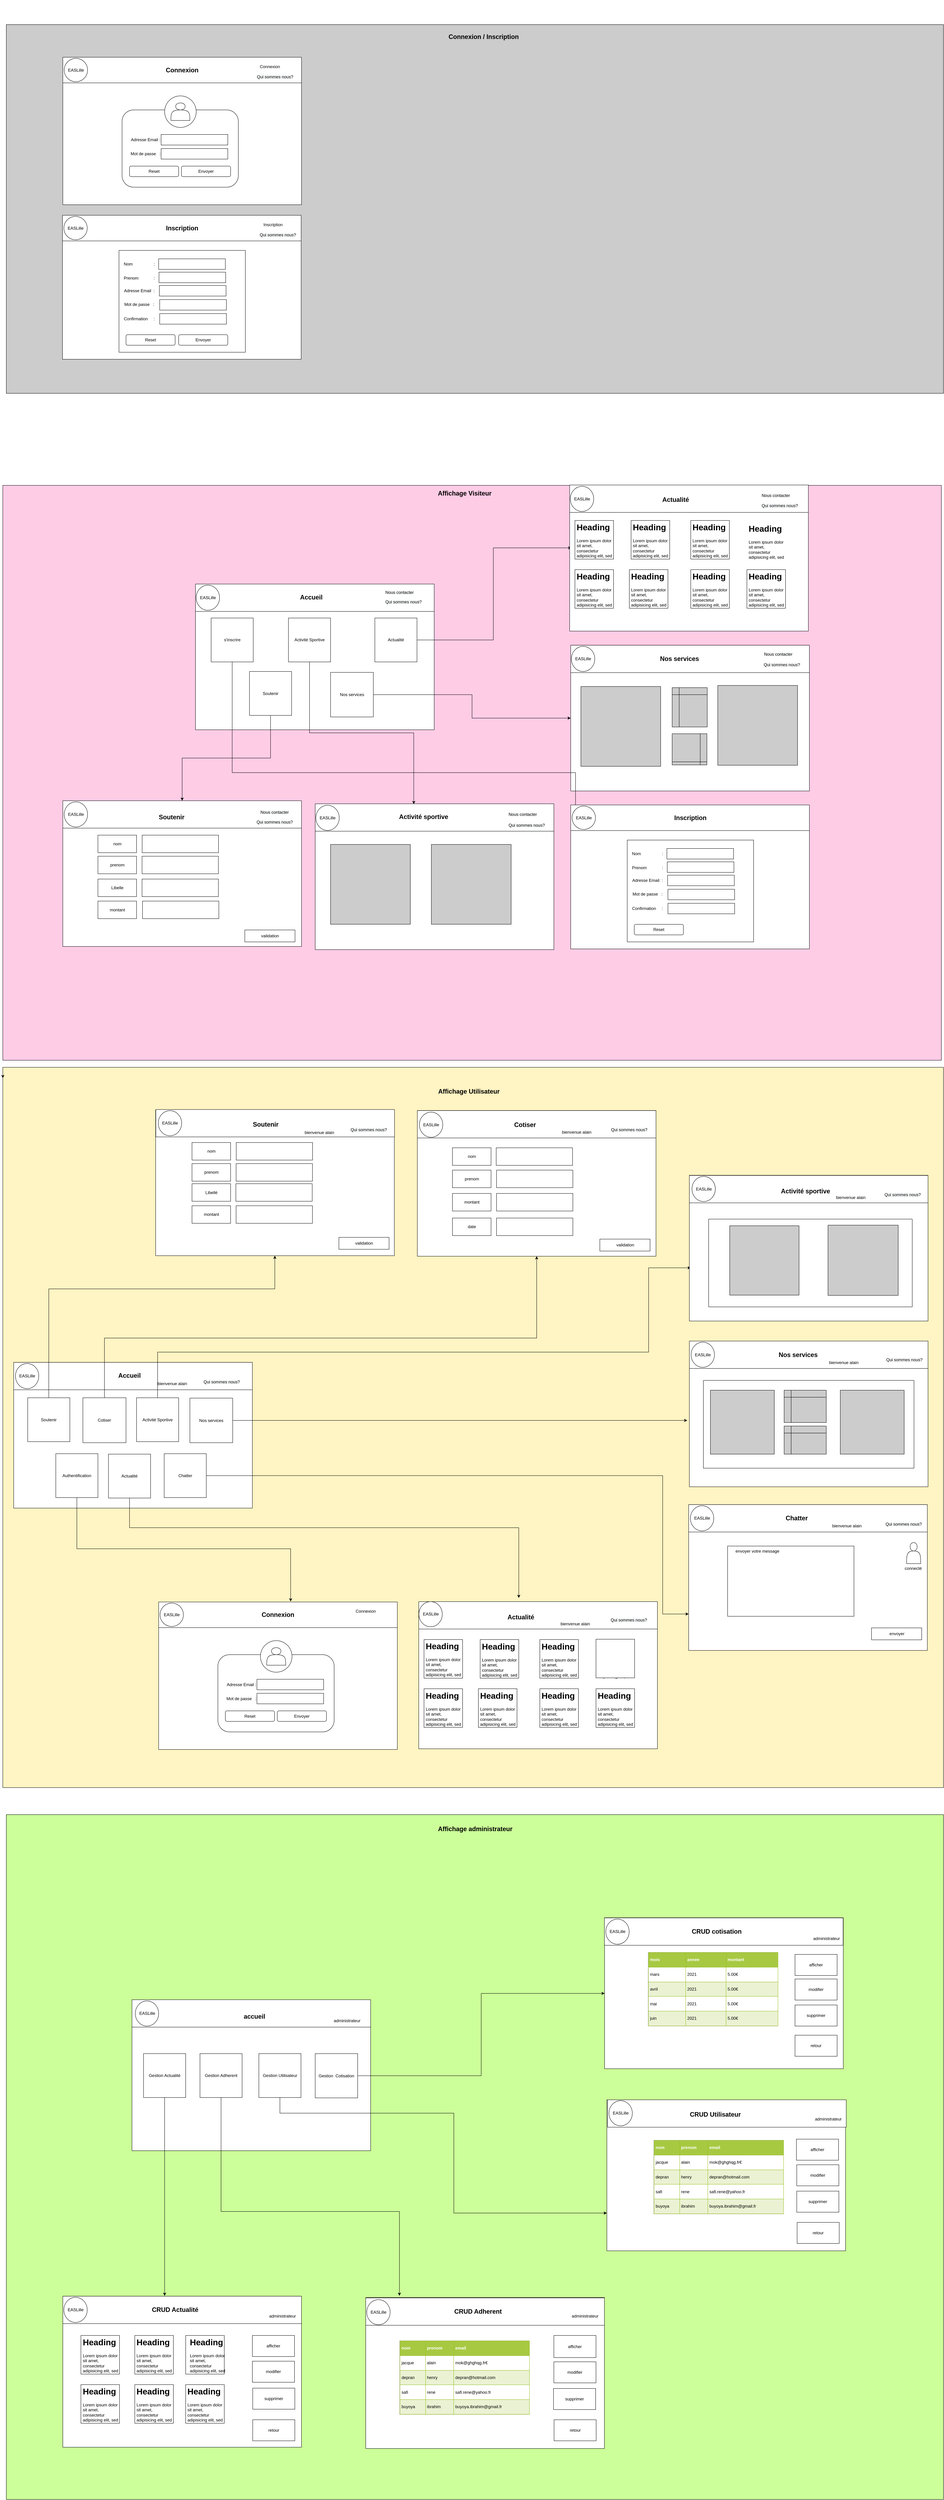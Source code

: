 <mxfile version="16.5.1" type="device"><diagram id="eyAf5fFMJgR20ZfkxhXj" name="Page-1"><mxGraphModel dx="6553" dy="173" grid="1" gridSize="10" guides="1" tooltips="1" connect="1" arrows="1" fold="1" page="1" pageScale="1" pageWidth="827" pageHeight="1169" math="0" shadow="0"><root><mxCell id="0"/><mxCell id="1" parent="0"/><mxCell id="jFwXWv0EYEQ2VUgdcH9R-176" value="" style="rounded=0;whiteSpace=wrap;html=1;fillColor=#FFF4C3;" parent="1" vertex="1"><mxGeometry x="1110" y="7179" width="2680" height="2051" as="geometry"/></mxCell><mxCell id="jFwXWv0EYEQ2VUgdcH9R-78" value="" style="rounded=0;whiteSpace=wrap;html=1;fillColor=#FFCCE6;" parent="1" vertex="1"><mxGeometry x="1110" y="5522" width="2674" height="1637" as="geometry"/></mxCell><mxCell id="vOEauRBzPVS-Y4UOlGuI-188" value="" style="rounded=0;whiteSpace=wrap;html=1;fillColor=#CCFF99;" parent="1" vertex="1"><mxGeometry x="1120" y="9307" width="2670" height="1950" as="geometry"/></mxCell><mxCell id="vOEauRBzPVS-Y4UOlGuI-215" value="" style="whiteSpace=wrap;html=1;" parent="1" vertex="1"><mxGeometry x="2831" y="10119" width="680" height="430" as="geometry"/></mxCell><mxCell id="vOEauRBzPVS-Y4UOlGuI-229" value="" style="rounded=0;whiteSpace=wrap;html=1;" parent="1" vertex="1"><mxGeometry x="2833" y="10119" width="680" height="78" as="geometry"/></mxCell><mxCell id="vOEauRBzPVS-Y4UOlGuI-90" value="" style="whiteSpace=wrap;html=1;" parent="1" vertex="1"><mxGeometry x="2728" y="5977.25" width="680" height="415" as="geometry"/></mxCell><mxCell id="vOEauRBzPVS-Y4UOlGuI-171" value="" style="rounded=0;whiteSpace=wrap;html=1;fillColor=#CCCCCC;" parent="1" vertex="1"><mxGeometry x="1120" y="4210" width="2670" height="1050" as="geometry"/></mxCell><mxCell id="vOEauRBzPVS-Y4UOlGuI-59" value="" style="whiteSpace=wrap;html=1;" parent="1" vertex="1"><mxGeometry x="1659" y="5803" width="680" height="415" as="geometry"/></mxCell><mxCell id="vOEauRBzPVS-Y4UOlGuI-60" value="" style="rounded=0;whiteSpace=wrap;html=1;" parent="1" vertex="1"><mxGeometry x="1659" y="5803" width="680" height="78" as="geometry"/></mxCell><mxCell id="vOEauRBzPVS-Y4UOlGuI-61" value="EASLille" style="ellipse;whiteSpace=wrap;html=1;aspect=fixed;" parent="1" vertex="1"><mxGeometry x="1661" y="5806.25" width="66.5" height="71.5" as="geometry"/></mxCell><mxCell id="vOEauRBzPVS-Y4UOlGuI-62" value="&lt;h2&gt;Accueil&lt;/h2&gt;" style="text;html=1;strokeColor=none;fillColor=none;align=center;verticalAlign=middle;whiteSpace=wrap;rounded=0;" parent="1" vertex="1"><mxGeometry x="1749" y="5813" width="480" height="55" as="geometry"/></mxCell><mxCell id="vOEauRBzPVS-Y4UOlGuI-63" value="&lt;span style=&quot;color: rgb(0 , 0 , 0) ; font-family: &amp;#34;helvetica&amp;#34; ; font-size: 12px ; font-style: normal ; font-weight: 400 ; letter-spacing: normal ; text-align: center ; text-indent: 0px ; text-transform: none ; word-spacing: 0px ; background-color: rgb(248 , 249 , 250) ; display: inline ; float: none&quot;&gt;Qui sommes nous?&lt;/span&gt;" style="text;whiteSpace=wrap;html=1;" parent="1" vertex="1"><mxGeometry x="2198.25" y="5839.75" width="121.5" height="35.5" as="geometry"/></mxCell><mxCell id="jFwXWv0EYEQ2VUgdcH9R-405" style="edgeStyle=orthogonalEdgeStyle;rounded=0;orthogonalLoop=1;jettySize=auto;html=1;" parent="1" source="vOEauRBzPVS-Y4UOlGuI-64" target="vOEauRBzPVS-Y4UOlGuI-90" edge="1"><mxGeometry relative="1" as="geometry"/></mxCell><mxCell id="vOEauRBzPVS-Y4UOlGuI-64" value="Nos services" style="whiteSpace=wrap;html=1;aspect=fixed;" parent="1" vertex="1"><mxGeometry x="2043.75" y="6054.5" width="121.92" height="127" as="geometry"/></mxCell><mxCell id="9ZMBXl8O_Fc0qveawnrI-1" style="edgeStyle=orthogonalEdgeStyle;rounded=0;orthogonalLoop=1;jettySize=auto;html=1;" parent="1" source="vOEauRBzPVS-Y4UOlGuI-65" target="vOEauRBzPVS-Y4UOlGuI-269" edge="1"><mxGeometry relative="1" as="geometry"/></mxCell><mxCell id="vOEauRBzPVS-Y4UOlGuI-65" value="Soutenir" style="whiteSpace=wrap;html=1;aspect=fixed;" parent="1" vertex="1"><mxGeometry x="1812.75" y="6052" width="120" height="125" as="geometry"/></mxCell><mxCell id="jFwXWv0EYEQ2VUgdcH9R-407" style="edgeStyle=orthogonalEdgeStyle;rounded=0;orthogonalLoop=1;jettySize=auto;html=1;entryX=0.413;entryY=0.011;entryDx=0;entryDy=0;entryPerimeter=0;" parent="1" source="vOEauRBzPVS-Y4UOlGuI-68" target="vOEauRBzPVS-Y4UOlGuI-101" edge="1"><mxGeometry relative="1" as="geometry"/></mxCell><mxCell id="vOEauRBzPVS-Y4UOlGuI-68" value="Activité Sportive" style="whiteSpace=wrap;html=1;aspect=fixed;" parent="1" vertex="1"><mxGeometry x="1923.75" y="5899.75" width="120" height="125" as="geometry"/></mxCell><mxCell id="vOEauRBzPVS-Y4UOlGuI-70" value="&lt;span style=&quot;color: rgb(0 , 0 , 0) ; font-family: &amp;#34;helvetica&amp;#34; ; font-size: 12px ; font-style: normal ; font-weight: 400 ; letter-spacing: normal ; text-align: center ; text-indent: 0px ; text-transform: none ; word-spacing: 0px ; background-color: rgb(248 , 249 , 250) ; display: inline ; float: none&quot;&gt;Nous contacter&lt;/span&gt;" style="text;whiteSpace=wrap;html=1;" parent="1" vertex="1"><mxGeometry x="2198.25" y="5813" width="121.5" height="35" as="geometry"/></mxCell><mxCell id="jFwXWv0EYEQ2VUgdcH9R-406" style="edgeStyle=orthogonalEdgeStyle;rounded=0;orthogonalLoop=1;jettySize=auto;html=1;entryX=0.007;entryY=0.429;entryDx=0;entryDy=0;entryPerimeter=0;" parent="1" source="vOEauRBzPVS-Y4UOlGuI-76" target="vOEauRBzPVS-Y4UOlGuI-95" edge="1"><mxGeometry relative="1" as="geometry"/></mxCell><mxCell id="vOEauRBzPVS-Y4UOlGuI-76" value="Actualité" style="whiteSpace=wrap;html=1;aspect=fixed;" parent="1" vertex="1"><mxGeometry x="2170" y="5899.75" width="120" height="125" as="geometry"/></mxCell><mxCell id="vOEauRBzPVS-Y4UOlGuI-79" value="" style="whiteSpace=wrap;html=1;" parent="1" vertex="1"><mxGeometry x="1478" y="9834" width="680" height="430" as="geometry"/></mxCell><mxCell id="vOEauRBzPVS-Y4UOlGuI-80" value="" style="rounded=0;whiteSpace=wrap;html=1;" parent="1" vertex="1"><mxGeometry x="1478" y="9834" width="680" height="78" as="geometry"/></mxCell><mxCell id="vOEauRBzPVS-Y4UOlGuI-81" value="EASLille" style="ellipse;whiteSpace=wrap;html=1;aspect=fixed;" parent="1" vertex="1"><mxGeometry x="1487.5" y="9837.5" width="66.5" height="71.5" as="geometry"/></mxCell><mxCell id="jFwXWv0EYEQ2VUgdcH9R-415" style="edgeStyle=orthogonalEdgeStyle;rounded=0;orthogonalLoop=1;jettySize=auto;html=1;" parent="1" source="vOEauRBzPVS-Y4UOlGuI-82" edge="1"><mxGeometry relative="1" as="geometry"><mxPoint x="2240" y="10677" as="targetPoint"/><Array as="points"><mxPoint x="1732" y="10437"/><mxPoint x="2240" y="10437"/></Array></mxGeometry></mxCell><mxCell id="vOEauRBzPVS-Y4UOlGuI-82" value="Gestion Adherent" style="whiteSpace=wrap;html=1;aspect=fixed;" parent="1" vertex="1"><mxGeometry x="1671.75" y="9987.5" width="120" height="125" as="geometry"/></mxCell><mxCell id="jFwXWv0EYEQ2VUgdcH9R-414" style="edgeStyle=orthogonalEdgeStyle;rounded=0;orthogonalLoop=1;jettySize=auto;html=1;" parent="1" source="vOEauRBzPVS-Y4UOlGuI-83" edge="1"><mxGeometry relative="1" as="geometry"><mxPoint x="1571" y="10677" as="targetPoint"/></mxGeometry></mxCell><mxCell id="vOEauRBzPVS-Y4UOlGuI-83" value="Gestion Actualité" style="whiteSpace=wrap;html=1;aspect=fixed;" parent="1" vertex="1"><mxGeometry x="1511" y="9987.5" width="120" height="125" as="geometry"/></mxCell><mxCell id="jFwXWv0EYEQ2VUgdcH9R-412" style="edgeStyle=orthogonalEdgeStyle;rounded=0;orthogonalLoop=1;jettySize=auto;html=1;" parent="1" source="vOEauRBzPVS-Y4UOlGuI-84" target="vOEauRBzPVS-Y4UOlGuI-191" edge="1"><mxGeometry relative="1" as="geometry"><Array as="points"><mxPoint x="2473" y="10050"/><mxPoint x="2473" y="9816"/></Array></mxGeometry></mxCell><mxCell id="vOEauRBzPVS-Y4UOlGuI-84" value="Gestion&amp;nbsp; Cotisation" style="whiteSpace=wrap;html=1;aspect=fixed;" parent="1" vertex="1"><mxGeometry x="2000" y="9987.5" width="121" height="126.04" as="geometry"/></mxCell><mxCell id="jFwXWv0EYEQ2VUgdcH9R-413" style="edgeStyle=orthogonalEdgeStyle;rounded=0;orthogonalLoop=1;jettySize=auto;html=1;entryX=0;entryY=0.75;entryDx=0;entryDy=0;" parent="1" source="vOEauRBzPVS-Y4UOlGuI-88" target="vOEauRBzPVS-Y4UOlGuI-215" edge="1"><mxGeometry relative="1" as="geometry"><Array as="points"><mxPoint x="1900" y="10157"/><mxPoint x="2395" y="10157"/><mxPoint x="2395" y="10442"/></Array></mxGeometry></mxCell><mxCell id="vOEauRBzPVS-Y4UOlGuI-88" value="Gestion Utilisateur" style="whiteSpace=wrap;html=1;aspect=fixed;" parent="1" vertex="1"><mxGeometry x="1839.5" y="9987.5" width="120" height="125" as="geometry"/></mxCell><mxCell id="vOEauRBzPVS-Y4UOlGuI-89" value="&lt;h2&gt;accueil&lt;/h2&gt;" style="text;html=1;strokeColor=none;fillColor=none;align=center;verticalAlign=middle;whiteSpace=wrap;rounded=0;" parent="1" vertex="1"><mxGeometry x="1587" y="9854" width="480" height="55" as="geometry"/></mxCell><mxCell id="vOEauRBzPVS-Y4UOlGuI-91" value="" style="rounded=0;whiteSpace=wrap;html=1;" parent="1" vertex="1"><mxGeometry x="2728" y="5977.25" width="680" height="78" as="geometry"/></mxCell><mxCell id="vOEauRBzPVS-Y4UOlGuI-92" value="EASLille" style="ellipse;whiteSpace=wrap;html=1;aspect=fixed;" parent="1" vertex="1"><mxGeometry x="2730" y="5980.5" width="66.5" height="71.5" as="geometry"/></mxCell><mxCell id="vOEauRBzPVS-Y4UOlGuI-93" value="&lt;h2&gt;Nos services&lt;/h2&gt;" style="text;html=1;strokeColor=none;fillColor=none;align=center;verticalAlign=middle;whiteSpace=wrap;rounded=0;" parent="1" vertex="1"><mxGeometry x="2798" y="5988.75" width="480" height="55" as="geometry"/></mxCell><mxCell id="vOEauRBzPVS-Y4UOlGuI-95" value="" style="whiteSpace=wrap;html=1;" parent="1" vertex="1"><mxGeometry x="2725" y="5522" width="680" height="415" as="geometry"/></mxCell><mxCell id="vOEauRBzPVS-Y4UOlGuI-96" value="" style="whiteSpace=wrap;html=1;" parent="1" vertex="1"><mxGeometry x="2000" y="6429" width="680" height="415" as="geometry"/></mxCell><mxCell id="vOEauRBzPVS-Y4UOlGuI-100" value="" style="rounded=0;whiteSpace=wrap;html=1;" parent="1" vertex="1"><mxGeometry x="2725" y="5521" width="680" height="78" as="geometry"/></mxCell><mxCell id="vOEauRBzPVS-Y4UOlGuI-101" value="" style="rounded=0;whiteSpace=wrap;html=1;" parent="1" vertex="1"><mxGeometry x="2000" y="6428.75" width="680" height="78" as="geometry"/></mxCell><mxCell id="vOEauRBzPVS-Y4UOlGuI-104" value="EASLille" style="ellipse;whiteSpace=wrap;html=1;aspect=fixed;" parent="1" vertex="1"><mxGeometry x="2727" y="5524.75" width="66.5" height="71.5" as="geometry"/></mxCell><mxCell id="vOEauRBzPVS-Y4UOlGuI-105" value="EASLille" style="ellipse;whiteSpace=wrap;html=1;aspect=fixed;" parent="1" vertex="1"><mxGeometry x="2002" y="6433" width="66.5" height="71.5" as="geometry"/></mxCell><mxCell id="vOEauRBzPVS-Y4UOlGuI-111" value="&lt;h2&gt;Actualité&lt;/h2&gt;" style="text;html=1;strokeColor=none;fillColor=none;align=center;verticalAlign=middle;whiteSpace=wrap;rounded=0;" parent="1" vertex="1"><mxGeometry x="2786.5" y="5535.25" width="480" height="55" as="geometry"/></mxCell><mxCell id="vOEauRBzPVS-Y4UOlGuI-113" value="&lt;span style=&quot;color: rgb(0 , 0 , 0) ; font-family: &amp;#34;helvetica&amp;#34; ; font-size: 12px ; font-style: normal ; font-weight: 400 ; letter-spacing: normal ; text-align: center ; text-indent: 0px ; text-transform: none ; word-spacing: 0px ; background-color: rgb(248 , 249 , 250) ; display: inline ; float: none&quot;&gt;Nous contacter&lt;/span&gt;" style="text;whiteSpace=wrap;html=1;" parent="1" vertex="1"><mxGeometry x="3277" y="5988.75" width="121.5" height="35" as="geometry"/></mxCell><mxCell id="vOEauRBzPVS-Y4UOlGuI-118" value="&lt;span style=&quot;color: rgb(0 , 0 , 0) ; font-family: &amp;#34;helvetica&amp;#34; ; font-size: 12px ; font-style: normal ; font-weight: 400 ; letter-spacing: normal ; text-align: center ; text-indent: 0px ; text-transform: none ; word-spacing: 0px ; background-color: rgb(248 , 249 , 250) ; display: inline ; float: none&quot;&gt;Nous contacter&lt;/span&gt;" style="text;whiteSpace=wrap;html=1;" parent="1" vertex="1"><mxGeometry x="2548.5" y="6445.25" width="121.5" height="35" as="geometry"/></mxCell><mxCell id="vOEauRBzPVS-Y4UOlGuI-119" value="&lt;span style=&quot;color: rgb(0 , 0 , 0) ; font-family: &amp;#34;helvetica&amp;#34; ; font-size: 12px ; font-style: normal ; font-weight: 400 ; letter-spacing: normal ; text-align: center ; text-indent: 0px ; text-transform: none ; word-spacing: 0px ; background-color: rgb(248 , 249 , 250) ; display: inline ; float: none&quot;&gt;Nous contacter&lt;/span&gt;" style="text;whiteSpace=wrap;html=1;" parent="1" vertex="1"><mxGeometry x="3270" y="5537.25" width="121.5" height="35" as="geometry"/></mxCell><mxCell id="vOEauRBzPVS-Y4UOlGuI-121" value="&lt;span style=&quot;color: rgb(0 , 0 , 0) ; font-family: &amp;#34;helvetica&amp;#34; ; font-size: 12px ; font-style: normal ; font-weight: 400 ; letter-spacing: normal ; text-align: center ; text-indent: 0px ; text-transform: none ; word-spacing: 0px ; background-color: rgb(248 , 249 , 250) ; display: inline ; float: none&quot;&gt;Qui sommes nous?&lt;/span&gt;" style="text;whiteSpace=wrap;html=1;" parent="1" vertex="1"><mxGeometry x="3270" y="5566.25" width="121.5" height="35.5" as="geometry"/></mxCell><mxCell id="vOEauRBzPVS-Y4UOlGuI-123" value="&lt;span style=&quot;color: rgb(0 , 0 , 0) ; font-family: &amp;#34;helvetica&amp;#34; ; font-size: 12px ; font-style: normal ; font-weight: 400 ; letter-spacing: normal ; text-align: center ; text-indent: 0px ; text-transform: none ; word-spacing: 0px ; background-color: rgb(248 , 249 , 250) ; display: inline ; float: none&quot;&gt;Qui sommes nous?&lt;/span&gt;" style="text;whiteSpace=wrap;html=1;" parent="1" vertex="1"><mxGeometry x="2548.5" y="6476.25" width="121.5" height="35.5" as="geometry"/></mxCell><mxCell id="vOEauRBzPVS-Y4UOlGuI-124" value="&lt;span style=&quot;color: rgb(0 , 0 , 0) ; font-family: &amp;#34;helvetica&amp;#34; ; font-size: 12px ; font-style: normal ; font-weight: 400 ; letter-spacing: normal ; text-align: center ; text-indent: 0px ; text-transform: none ; word-spacing: 0px ; background-color: rgb(248 , 249 , 250) ; display: inline ; float: none&quot;&gt;Qui sommes nous?&lt;/span&gt;" style="text;whiteSpace=wrap;html=1;" parent="1" vertex="1"><mxGeometry x="3275.5" y="6019" width="121.5" height="35.5" as="geometry"/></mxCell><mxCell id="vOEauRBzPVS-Y4UOlGuI-131" value="" style="whiteSpace=wrap;html=1;" parent="1" vertex="1"><mxGeometry x="1281" y="4353" width="680" height="370" as="geometry"/></mxCell><mxCell id="vOEauRBzPVS-Y4UOlGuI-132" value="" style="rounded=1;whiteSpace=wrap;html=1;" parent="1" vertex="1"><mxGeometry x="1449.77" y="4453" width="331.23" height="220" as="geometry"/></mxCell><mxCell id="vOEauRBzPVS-Y4UOlGuI-133" value="&lt;span style=&quot;color: rgba(0 , 0 , 0 , 0) ; font-family: monospace ; font-size: 0px&quot;&gt;%3CmxGraphModel%3E%3Croot%3E%3CmxCell%20id%3D%220%22%2F%3E%3CmxCell%20id%3D%221%22%20parent%3D%220%22%2F%3E%3CmxCell%20id%3D%222%22%20value%3D%22%22%20style%3D%22shape%3Dactor%3BwhiteSpace%3Dwrap%3Bhtml%3D1%3B%22%20vertex%3D%221%22%20parent%3D%221%22%3E%3CmxGeometry%20x%3D%221604%22%20y%3D%224726%22%20width%3D%2254%22%20height%3D%2278%22%20as%3D%22geometry%22%2F%3E%3C%2FmxCell%3E%3C%2Froot%3E%3C%2FmxGraphModel%3E&lt;/span&gt;" style="ellipse;whiteSpace=wrap;html=1;aspect=fixed;" parent="1" vertex="1"><mxGeometry x="1571" y="4413" width="90" height="90" as="geometry"/></mxCell><mxCell id="vOEauRBzPVS-Y4UOlGuI-134" value="" style="shape=actor;whiteSpace=wrap;html=1;" parent="1" vertex="1"><mxGeometry x="1589" y="4433" width="54" height="50" as="geometry"/></mxCell><mxCell id="vOEauRBzPVS-Y4UOlGuI-135" value="Adresse Email :" style="text;html=1;strokeColor=none;fillColor=none;align=center;verticalAlign=middle;whiteSpace=wrap;rounded=0;" parent="1" vertex="1"><mxGeometry x="1455" y="4523" width="124" height="30" as="geometry"/></mxCell><mxCell id="vOEauRBzPVS-Y4UOlGuI-136" value="Mot de passe&amp;nbsp;&amp;nbsp; :" style="text;html=1;strokeColor=none;fillColor=none;align=center;verticalAlign=middle;whiteSpace=wrap;rounded=0;" parent="1" vertex="1"><mxGeometry x="1455" y="4563" width="124" height="30" as="geometry"/></mxCell><mxCell id="vOEauRBzPVS-Y4UOlGuI-137" value="" style="rounded=0;whiteSpace=wrap;html=1;" parent="1" vertex="1"><mxGeometry x="1561" y="4523" width="190" height="30" as="geometry"/></mxCell><mxCell id="vOEauRBzPVS-Y4UOlGuI-138" value="" style="rounded=0;whiteSpace=wrap;html=1;" parent="1" vertex="1"><mxGeometry x="1561" y="4563" width="190" height="30" as="geometry"/></mxCell><mxCell id="vOEauRBzPVS-Y4UOlGuI-139" value="Reset" style="rounded=1;whiteSpace=wrap;html=1;" parent="1" vertex="1"><mxGeometry x="1471" y="4613" width="140" height="30" as="geometry"/></mxCell><mxCell id="vOEauRBzPVS-Y4UOlGuI-140" value="Envoyer" style="rounded=1;whiteSpace=wrap;html=1;" parent="1" vertex="1"><mxGeometry x="1619" y="4613" width="140" height="30" as="geometry"/></mxCell><mxCell id="vOEauRBzPVS-Y4UOlGuI-141" value="" style="shape=image;html=1;verticalAlign=top;verticalLabelPosition=bottom;labelBackgroundColor=#ffffff;imageAspect=0;aspect=fixed;image=https://cdn4.iconfinder.com/data/icons/ionicons/512/icon-eye-128.png;fontColor=#1A1A1A;" parent="1" vertex="1"><mxGeometry x="1716" y="4563" width="30" height="30" as="geometry"/></mxCell><mxCell id="vOEauRBzPVS-Y4UOlGuI-142" value="" style="rounded=0;whiteSpace=wrap;html=1;" parent="1" vertex="1"><mxGeometry x="1281" y="4303" width="680" height="73" as="geometry"/></mxCell><mxCell id="vOEauRBzPVS-Y4UOlGuI-143" value="&lt;h2&gt;Connexion&lt;/h2&gt;" style="text;html=1;strokeColor=none;fillColor=none;align=center;verticalAlign=middle;whiteSpace=wrap;rounded=0;" parent="1" vertex="1"><mxGeometry x="1381" y="4314.5" width="480" height="50" as="geometry"/></mxCell><mxCell id="vOEauRBzPVS-Y4UOlGuI-145" value="Connexion" style="text;html=1;strokeColor=none;fillColor=none;align=center;verticalAlign=middle;whiteSpace=wrap;rounded=0;" parent="1" vertex="1"><mxGeometry x="1841" y="4314.5" width="60" height="30" as="geometry"/></mxCell><mxCell id="vOEauRBzPVS-Y4UOlGuI-146" value="EASLille" style="ellipse;whiteSpace=wrap;html=1;aspect=fixed;" parent="1" vertex="1"><mxGeometry x="1285" y="4306.25" width="66.5" height="66.5" as="geometry"/></mxCell><mxCell id="vOEauRBzPVS-Y4UOlGuI-185" value="&lt;h2&gt;Affichage Visiteur&lt;/h2&gt;" style="text;html=1;strokeColor=none;fillColor=none;align=center;verticalAlign=middle;whiteSpace=wrap;rounded=0;" parent="1" vertex="1"><mxGeometry x="2185.5" y="5517.25" width="480" height="55" as="geometry"/></mxCell><mxCell id="vOEauRBzPVS-Y4UOlGuI-187" value="&lt;h2&gt;Connexion / Inscription&lt;/h2&gt;" style="text;html=1;strokeColor=none;fillColor=none;align=center;verticalAlign=middle;whiteSpace=wrap;rounded=0;" parent="1" vertex="1"><mxGeometry x="2240" y="4140" width="480" height="210" as="geometry"/></mxCell><mxCell id="vOEauRBzPVS-Y4UOlGuI-190" value="&lt;h2&gt;Affichage administrateur&lt;/h2&gt;" style="text;html=1;strokeColor=none;fillColor=none;align=center;verticalAlign=middle;whiteSpace=wrap;rounded=0;" parent="1" vertex="1"><mxGeometry x="2216" y="9320" width="480" height="55" as="geometry"/></mxCell><mxCell id="vOEauRBzPVS-Y4UOlGuI-191" value="" style="whiteSpace=wrap;html=1;" parent="1" vertex="1"><mxGeometry x="2824.5" y="9600.5" width="680" height="430" as="geometry"/></mxCell><mxCell id="vOEauRBzPVS-Y4UOlGuI-192" value="" style="rounded=0;whiteSpace=wrap;html=1;" parent="1" vertex="1"><mxGeometry x="2824" y="9601" width="680" height="78" as="geometry"/></mxCell><mxCell id="vOEauRBzPVS-Y4UOlGuI-193" value="EASLille" style="ellipse;whiteSpace=wrap;html=1;aspect=fixed;" parent="1" vertex="1"><mxGeometry x="2828" y="9604.5" width="66.5" height="71.5" as="geometry"/></mxCell><mxCell id="vOEauRBzPVS-Y4UOlGuI-194" value="&lt;h2&gt;CRUD cotisation&lt;/h2&gt;" style="text;html=1;strokeColor=none;fillColor=none;align=center;verticalAlign=middle;whiteSpace=wrap;rounded=0;" parent="1" vertex="1"><mxGeometry x="2903.5" y="9612" width="480" height="55" as="geometry"/></mxCell><mxCell id="vOEauRBzPVS-Y4UOlGuI-201" value="&lt;table border=&quot;1&quot; width=&quot;100%&quot; cellpadding=&quot;4&quot; style=&quot;width: 100% ; height: 100% ; border-collapse: collapse&quot;&gt;&lt;tbody&gt;&lt;tr style=&quot;background-color: #a7c942 ; color: #ffffff ; border: 1px solid #98bf21&quot;&gt;&lt;th align=&quot;left&quot;&gt;mois&amp;nbsp;&lt;/th&gt;&lt;th align=&quot;left&quot;&gt;annee&lt;/th&gt;&lt;th align=&quot;left&quot;&gt;montant&lt;/th&gt;&lt;/tr&gt;&lt;tr style=&quot;border: 1px solid #98bf21&quot;&gt;&lt;td&gt;mars&lt;/td&gt;&lt;td&gt;2021&lt;/td&gt;&lt;td&gt;5.00€&lt;/td&gt;&lt;/tr&gt;&lt;tr style=&quot;background-color: #eaf2d3 ; border: 1px solid #98bf21&quot;&gt;&lt;td&gt;avril&lt;/td&gt;&lt;td&gt;2021&lt;/td&gt;&lt;td&gt;5.00€&lt;/td&gt;&lt;/tr&gt;&lt;tr style=&quot;border: 1px solid #98bf21&quot;&gt;&lt;td&gt;mai&lt;/td&gt;&lt;td&gt;2021&lt;/td&gt;&lt;td&gt;5.00€&lt;/td&gt;&lt;/tr&gt;&lt;tr style=&quot;background-color: #eaf2d3 ; border: 1px solid #98bf21&quot;&gt;&lt;td&gt;juin&lt;/td&gt;&lt;td&gt;2021&lt;/td&gt;&lt;td&gt;5.00€&lt;/td&gt;&lt;/tr&gt;&lt;/tbody&gt;&lt;/table&gt;" style="text;html=1;strokeColor=#c0c0c0;fillColor=#ffffff;overflow=fill;rounded=0;" parent="1" vertex="1"><mxGeometry x="2948.5" y="9699" width="370" height="210" as="geometry"/></mxCell><mxCell id="vOEauRBzPVS-Y4UOlGuI-210" value="Text" style="text;html=1;strokeColor=none;fillColor=none;align=center;verticalAlign=middle;whiteSpace=wrap;rounded=0;" parent="1" vertex="1"><mxGeometry x="3387" y="9729" width="60" height="30" as="geometry"/></mxCell><mxCell id="vOEauRBzPVS-Y4UOlGuI-211" value="afficher" style="rounded=0;whiteSpace=wrap;html=1;fillColor=#FFFFFF;" parent="1" vertex="1"><mxGeometry x="3367" y="9705" width="120" height="60" as="geometry"/></mxCell><mxCell id="vOEauRBzPVS-Y4UOlGuI-212" value="modifier" style="rounded=0;whiteSpace=wrap;html=1;fillColor=#FFFFFF;" parent="1" vertex="1"><mxGeometry x="3367" y="9775" width="120" height="60" as="geometry"/></mxCell><mxCell id="vOEauRBzPVS-Y4UOlGuI-213" value="supprimer" style="rounded=0;whiteSpace=wrap;html=1;fillColor=#FFFFFF;" parent="1" vertex="1"><mxGeometry x="3367" y="9849" width="120" height="60" as="geometry"/></mxCell><mxCell id="vOEauRBzPVS-Y4UOlGuI-214" value="retour" style="rounded=0;whiteSpace=wrap;html=1;fillColor=#FFFFFF;" parent="1" vertex="1"><mxGeometry x="3367" y="9935" width="120" height="60" as="geometry"/></mxCell><mxCell id="vOEauRBzPVS-Y4UOlGuI-219" value="EASLille" style="ellipse;whiteSpace=wrap;html=1;aspect=fixed;" parent="1" vertex="1"><mxGeometry x="2837" y="10121.5" width="66.5" height="71.5" as="geometry"/></mxCell><mxCell id="vOEauRBzPVS-Y4UOlGuI-222" value="&lt;h2&gt;CRUD Utilisateur&lt;/h2&gt;" style="text;html=1;strokeColor=none;fillColor=none;align=center;verticalAlign=middle;whiteSpace=wrap;rounded=0;" parent="1" vertex="1"><mxGeometry x="2899.5" y="10133.75" width="480" height="55" as="geometry"/></mxCell><mxCell id="vOEauRBzPVS-Y4UOlGuI-223" value="&lt;table border=&quot;1&quot; width=&quot;100%&quot; cellpadding=&quot;4&quot; style=&quot;width: 100% ; height: 100% ; border-collapse: collapse&quot;&gt;&lt;tbody&gt;&lt;tr style=&quot;background-color: #a7c942 ; color: #ffffff ; border: 1px solid #98bf21&quot;&gt;&lt;th align=&quot;left&quot;&gt;nom&lt;/th&gt;&lt;th align=&quot;left&quot;&gt;prenom&lt;/th&gt;&lt;th align=&quot;left&quot;&gt;email&lt;/th&gt;&lt;/tr&gt;&lt;tr style=&quot;border: 1px solid #98bf21&quot;&gt;&lt;td&gt;jacque&lt;/td&gt;&lt;td&gt;alain&lt;/td&gt;&lt;td&gt;mok@ghghqg.fr€&lt;/td&gt;&lt;/tr&gt;&lt;tr style=&quot;background-color: #eaf2d3 ; border: 1px solid #98bf21&quot;&gt;&lt;td&gt;depran&lt;/td&gt;&lt;td&gt;henry&lt;/td&gt;&lt;td&gt;depran@hotmail.com&lt;/td&gt;&lt;/tr&gt;&lt;tr style=&quot;border: 1px solid #98bf21&quot;&gt;&lt;td&gt;safi&lt;/td&gt;&lt;td&gt;rene&lt;/td&gt;&lt;td&gt;safi.rene@yahoo.fr&lt;/td&gt;&lt;/tr&gt;&lt;tr style=&quot;background-color: #eaf2d3 ; border: 1px solid #98bf21&quot;&gt;&lt;td&gt;buyoya&lt;/td&gt;&lt;td&gt;ibrahim&lt;/td&gt;&lt;td&gt;buyoya.ibrahim@gmail.fr&lt;/td&gt;&lt;/tr&gt;&lt;/tbody&gt;&lt;/table&gt;" style="text;html=1;strokeColor=#c0c0c0;fillColor=#ffffff;overflow=fill;rounded=0;" parent="1" vertex="1"><mxGeometry x="2964.5" y="10234" width="370" height="210" as="geometry"/></mxCell><mxCell id="vOEauRBzPVS-Y4UOlGuI-224" value="afficher" style="rounded=0;whiteSpace=wrap;html=1;fillColor=#FFFFFF;" parent="1" vertex="1"><mxGeometry x="3371" y="10231" width="120" height="60" as="geometry"/></mxCell><mxCell id="vOEauRBzPVS-Y4UOlGuI-225" value="modifier" style="rounded=0;whiteSpace=wrap;html=1;fillColor=#FFFFFF;" parent="1" vertex="1"><mxGeometry x="3372" y="10304" width="120" height="60" as="geometry"/></mxCell><mxCell id="vOEauRBzPVS-Y4UOlGuI-226" value="supprimer" style="rounded=0;whiteSpace=wrap;html=1;fillColor=#FFFFFF;" parent="1" vertex="1"><mxGeometry x="3372" y="10379" width="120" height="60" as="geometry"/></mxCell><mxCell id="vOEauRBzPVS-Y4UOlGuI-227" value="retour" style="rounded=0;whiteSpace=wrap;html=1;fillColor=#FFFFFF;" parent="1" vertex="1"><mxGeometry x="3373" y="10468" width="120" height="60" as="geometry"/></mxCell><mxCell id="vOEauRBzPVS-Y4UOlGuI-230" value="" style="whiteSpace=wrap;html=1;" parent="1" vertex="1"><mxGeometry x="1281" y="10678.25" width="680" height="430" as="geometry"/></mxCell><mxCell id="vOEauRBzPVS-Y4UOlGuI-231" value="" style="rounded=0;whiteSpace=wrap;html=1;" parent="1" vertex="1"><mxGeometry x="1281" y="10678.25" width="680" height="78" as="geometry"/></mxCell><mxCell id="vOEauRBzPVS-Y4UOlGuI-232" value="EASLille" style="ellipse;whiteSpace=wrap;html=1;aspect=fixed;" parent="1" vertex="1"><mxGeometry x="1284" y="10681.5" width="66.5" height="71.5" as="geometry"/></mxCell><mxCell id="vOEauRBzPVS-Y4UOlGuI-233" value="&lt;h2&gt;CRUD Actualité&lt;/h2&gt;" style="text;html=1;strokeColor=none;fillColor=none;align=center;verticalAlign=middle;whiteSpace=wrap;rounded=0;" parent="1" vertex="1"><mxGeometry x="1361" y="10689.75" width="480" height="55" as="geometry"/></mxCell><mxCell id="vOEauRBzPVS-Y4UOlGuI-234" value="" style="whiteSpace=wrap;html=1;aspect=fixed;fillColor=#FFFFFF;" parent="1" vertex="1"><mxGeometry x="1332.5" y="10790" width="110" height="110" as="geometry"/></mxCell><mxCell id="vOEauRBzPVS-Y4UOlGuI-235" value="" style="whiteSpace=wrap;html=1;aspect=fixed;fillColor=#FFFFFF;" parent="1" vertex="1"><mxGeometry x="1332.5" y="10930" width="110" height="110" as="geometry"/></mxCell><mxCell id="vOEauRBzPVS-Y4UOlGuI-236" value="" style="whiteSpace=wrap;html=1;aspect=fixed;fillColor=#FFFFFF;" parent="1" vertex="1"><mxGeometry x="1486" y="10930" width="110" height="110" as="geometry"/></mxCell><mxCell id="vOEauRBzPVS-Y4UOlGuI-237" value="" style="whiteSpace=wrap;html=1;aspect=fixed;fillColor=#FFFFFF;" parent="1" vertex="1"><mxGeometry x="1486" y="10790" width="110" height="110" as="geometry"/></mxCell><mxCell id="vOEauRBzPVS-Y4UOlGuI-238" value="" style="whiteSpace=wrap;html=1;aspect=fixed;fillColor=#FFFFFF;" parent="1" vertex="1"><mxGeometry x="1631" y="10930" width="110" height="110" as="geometry"/></mxCell><mxCell id="vOEauRBzPVS-Y4UOlGuI-239" value="" style="whiteSpace=wrap;html=1;aspect=fixed;fillColor=#FFFFFF;" parent="1" vertex="1"><mxGeometry x="1631" y="10790" width="110" height="110" as="geometry"/></mxCell><mxCell id="vOEauRBzPVS-Y4UOlGuI-240" value="afficher" style="rounded=0;whiteSpace=wrap;html=1;fillColor=#FFFFFF;" parent="1" vertex="1"><mxGeometry x="1821" y="10790" width="120" height="60" as="geometry"/></mxCell><mxCell id="vOEauRBzPVS-Y4UOlGuI-243" value="modifier" style="rounded=0;whiteSpace=wrap;html=1;fillColor=#FFFFFF;" parent="1" vertex="1"><mxGeometry x="1821" y="10863.25" width="120" height="60" as="geometry"/></mxCell><mxCell id="vOEauRBzPVS-Y4UOlGuI-244" value="supprimer" style="rounded=0;whiteSpace=wrap;html=1;fillColor=#FFFFFF;" parent="1" vertex="1"><mxGeometry x="1822" y="10940" width="120" height="60" as="geometry"/></mxCell><mxCell id="vOEauRBzPVS-Y4UOlGuI-245" value="retour" style="rounded=0;whiteSpace=wrap;html=1;fillColor=#FFFFFF;" parent="1" vertex="1"><mxGeometry x="1822" y="11030" width="120" height="60" as="geometry"/></mxCell><mxCell id="vOEauRBzPVS-Y4UOlGuI-246" value="&lt;h1&gt;Heading&lt;/h1&gt;&lt;p&gt;Lorem ipsum dolor sit amet, consectetur adipisicing elit, sed do eiusmod tempor incididunt ut labore et dolore magna aliqua.&lt;/p&gt;" style="text;html=1;strokeColor=none;fillColor=none;spacing=5;spacingTop=-20;whiteSpace=wrap;overflow=hidden;rounded=0;" parent="1" vertex="1"><mxGeometry x="1332.5" y="10790" width="110" height="110" as="geometry"/></mxCell><mxCell id="vOEauRBzPVS-Y4UOlGuI-247" value="&lt;h1&gt;Heading&lt;/h1&gt;&lt;p&gt;Lorem ipsum dolor sit amet, consectetur adipisicing elit, sed do eiusmod tempor incididunt ut labore et dolore magna aliqua.&lt;/p&gt;" style="text;html=1;strokeColor=none;fillColor=none;spacing=5;spacingTop=-20;whiteSpace=wrap;overflow=hidden;rounded=0;" parent="1" vertex="1"><mxGeometry x="1332.5" y="10930" width="110" height="110" as="geometry"/></mxCell><mxCell id="vOEauRBzPVS-Y4UOlGuI-248" value="&lt;h1&gt;Heading&lt;/h1&gt;&lt;p&gt;Lorem ipsum dolor sit amet, consectetur adipisicing elit, sed do eiusmod tempor incididunt ut labore et dolore magna aliqua.&lt;/p&gt;" style="text;html=1;strokeColor=none;fillColor=none;spacing=5;spacingTop=-20;whiteSpace=wrap;overflow=hidden;rounded=0;" parent="1" vertex="1"><mxGeometry x="1486" y="10790" width="110" height="110" as="geometry"/></mxCell><mxCell id="vOEauRBzPVS-Y4UOlGuI-250" value="&lt;h1&gt;Heading&lt;/h1&gt;&lt;p&gt;Lorem ipsum dolor sit amet, consectetur adipisicing elit, sed do eiusmod tempor incididunt ut labore et dolore magna aliqua.&lt;/p&gt;" style="text;html=1;strokeColor=none;fillColor=none;spacing=5;spacingTop=-20;whiteSpace=wrap;overflow=hidden;rounded=0;" parent="1" vertex="1"><mxGeometry x="1486" y="10930" width="110" height="110" as="geometry"/></mxCell><mxCell id="vOEauRBzPVS-Y4UOlGuI-251" value="&lt;h1&gt;Heading&lt;/h1&gt;&lt;p&gt;Lorem ipsum dolor sit amet, consectetur adipisicing elit, sed do eiusmod tempor incididunt ut labore et dolore magna aliqua.&lt;/p&gt;" style="text;html=1;strokeColor=none;fillColor=none;spacing=5;spacingTop=-20;whiteSpace=wrap;overflow=hidden;rounded=0;" parent="1" vertex="1"><mxGeometry x="1637.5" y="10790" width="110" height="110" as="geometry"/></mxCell><mxCell id="vOEauRBzPVS-Y4UOlGuI-252" value="&lt;h1&gt;Heading&lt;/h1&gt;&lt;p&gt;Lorem ipsum dolor sit amet, consectetur adipisicing elit, sed do eiusmod tempor incididunt ut labore et dolore magna aliqua.&lt;/p&gt;" style="text;html=1;strokeColor=none;fillColor=none;spacing=5;spacingTop=-20;whiteSpace=wrap;overflow=hidden;rounded=0;" parent="1" vertex="1"><mxGeometry x="1631" y="10930" width="110" height="110" as="geometry"/></mxCell><mxCell id="vOEauRBzPVS-Y4UOlGuI-254" value="" style="whiteSpace=wrap;html=1;" parent="1" vertex="1"><mxGeometry x="2144" y="10682" width="680" height="430" as="geometry"/></mxCell><mxCell id="vOEauRBzPVS-Y4UOlGuI-255" value="" style="rounded=0;whiteSpace=wrap;html=1;" parent="1" vertex="1"><mxGeometry x="2144" y="10683" width="680" height="78" as="geometry"/></mxCell><mxCell id="vOEauRBzPVS-Y4UOlGuI-256" value="EASLille" style="ellipse;whiteSpace=wrap;html=1;aspect=fixed;" parent="1" vertex="1"><mxGeometry x="2147" y="10688" width="66.5" height="71.5" as="geometry"/></mxCell><mxCell id="vOEauRBzPVS-Y4UOlGuI-257" value="&lt;h2&gt;CRUD Adherent&lt;/h2&gt;" style="text;html=1;strokeColor=none;fillColor=none;align=center;verticalAlign=middle;whiteSpace=wrap;rounded=0;" parent="1" vertex="1"><mxGeometry x="2224" y="10694.5" width="480" height="55" as="geometry"/></mxCell><mxCell id="vOEauRBzPVS-Y4UOlGuI-258" value="&lt;table border=&quot;1&quot; width=&quot;100%&quot; cellpadding=&quot;4&quot; style=&quot;width: 100% ; height: 100% ; border-collapse: collapse&quot;&gt;&lt;tbody&gt;&lt;tr style=&quot;background-color: #a7c942 ; color: #ffffff ; border: 1px solid #98bf21&quot;&gt;&lt;th align=&quot;left&quot;&gt;nom&lt;/th&gt;&lt;th align=&quot;left&quot;&gt;prenom&lt;/th&gt;&lt;th align=&quot;left&quot;&gt;email&lt;/th&gt;&lt;/tr&gt;&lt;tr style=&quot;border: 1px solid #98bf21&quot;&gt;&lt;td&gt;jacque&lt;/td&gt;&lt;td&gt;alain&lt;/td&gt;&lt;td&gt;mok@ghghqg.fr€&lt;/td&gt;&lt;/tr&gt;&lt;tr style=&quot;background-color: #eaf2d3 ; border: 1px solid #98bf21&quot;&gt;&lt;td&gt;depran&lt;/td&gt;&lt;td&gt;henry&lt;/td&gt;&lt;td&gt;depran@hotmail.com&lt;/td&gt;&lt;/tr&gt;&lt;tr style=&quot;border: 1px solid #98bf21&quot;&gt;&lt;td&gt;safi&lt;/td&gt;&lt;td&gt;rene&lt;/td&gt;&lt;td&gt;safi.rene@yahoo.fr&lt;/td&gt;&lt;/tr&gt;&lt;tr style=&quot;background-color: #eaf2d3 ; border: 1px solid #98bf21&quot;&gt;&lt;td&gt;buyoya&lt;/td&gt;&lt;td&gt;ibrahim&lt;/td&gt;&lt;td&gt;buyoya.ibrahim@gmail.fr&lt;/td&gt;&lt;/tr&gt;&lt;/tbody&gt;&lt;/table&gt;" style="text;html=1;strokeColor=#c0c0c0;fillColor=#ffffff;overflow=fill;rounded=0;" parent="1" vertex="1"><mxGeometry x="2240.5" y="10805" width="370" height="210" as="geometry"/></mxCell><mxCell id="vOEauRBzPVS-Y4UOlGuI-260" value="afficher" style="rounded=0;whiteSpace=wrap;html=1;fillColor=#FFFFFF;" parent="1" vertex="1"><mxGeometry x="2680" y="10790" width="120" height="63" as="geometry"/></mxCell><mxCell id="vOEauRBzPVS-Y4UOlGuI-261" value="modifier" style="rounded=0;whiteSpace=wrap;html=1;fillColor=#FFFFFF;" parent="1" vertex="1"><mxGeometry x="2680" y="10865" width="120" height="60" as="geometry"/></mxCell><mxCell id="vOEauRBzPVS-Y4UOlGuI-263" value="supprimer" style="rounded=0;whiteSpace=wrap;html=1;fillColor=#FFFFFF;" parent="1" vertex="1"><mxGeometry x="2679" y="10941" width="120" height="60" as="geometry"/></mxCell><mxCell id="vOEauRBzPVS-Y4UOlGuI-264" value="retour" style="rounded=0;whiteSpace=wrap;html=1;fillColor=#FFFFFF;" parent="1" vertex="1"><mxGeometry x="2680.5" y="11030" width="120" height="60" as="geometry"/></mxCell><mxCell id="vOEauRBzPVS-Y4UOlGuI-268" value="" style="whiteSpace=wrap;html=1;" parent="1" vertex="1"><mxGeometry x="1281" y="6420" width="680" height="415" as="geometry"/></mxCell><mxCell id="vOEauRBzPVS-Y4UOlGuI-269" value="" style="rounded=0;whiteSpace=wrap;html=1;" parent="1" vertex="1"><mxGeometry x="1281" y="6420" width="680" height="78" as="geometry"/></mxCell><mxCell id="vOEauRBzPVS-Y4UOlGuI-270" value="EASLille" style="ellipse;whiteSpace=wrap;html=1;aspect=fixed;" parent="1" vertex="1"><mxGeometry x="1285" y="6423.25" width="66.5" height="71.5" as="geometry"/></mxCell><mxCell id="vOEauRBzPVS-Y4UOlGuI-271" value="&lt;h2&gt;Soutenir&lt;/h2&gt;" style="text;html=1;strokeColor=none;fillColor=none;align=center;verticalAlign=middle;whiteSpace=wrap;rounded=0;" parent="1" vertex="1"><mxGeometry x="1351" y="6439.5" width="480" height="55" as="geometry"/></mxCell><mxCell id="vOEauRBzPVS-Y4UOlGuI-272" value="&lt;span style=&quot;color: rgb(0 , 0 , 0) ; font-family: &amp;#34;helvetica&amp;#34; ; font-size: 12px ; font-style: normal ; font-weight: 400 ; letter-spacing: normal ; text-align: center ; text-indent: 0px ; text-transform: none ; word-spacing: 0px ; background-color: rgb(248 , 249 , 250) ; display: inline ; float: none&quot;&gt;Qui sommes nous?&lt;/span&gt;" style="text;whiteSpace=wrap;html=1;rotation=0;" parent="1" vertex="1"><mxGeometry x="1831" y="6467.25" width="121.5" height="35.5" as="geometry"/></mxCell><mxCell id="vOEauRBzPVS-Y4UOlGuI-273" value="&lt;span style=&quot;color: rgb(0 , 0 , 0) ; font-family: &amp;#34;helvetica&amp;#34; ; font-size: 12px ; font-style: normal ; font-weight: 400 ; letter-spacing: normal ; text-align: center ; text-indent: 0px ; text-transform: none ; word-spacing: 0px ; background-color: rgb(248 , 249 , 250) ; display: inline ; float: none&quot;&gt;Nous contacter&lt;/span&gt;" style="text;whiteSpace=wrap;html=1;" parent="1" vertex="1"><mxGeometry x="1842" y="6438.5" width="121.5" height="35" as="geometry"/></mxCell><mxCell id="vOEauRBzPVS-Y4UOlGuI-277" value="" style="whiteSpace=wrap;html=1;aspect=fixed;fillColor=#FFFFFF;" parent="1" vertex="1"><mxGeometry x="2740" y="5762" width="110" height="110" as="geometry"/></mxCell><mxCell id="vOEauRBzPVS-Y4UOlGuI-279" value="" style="whiteSpace=wrap;html=1;aspect=fixed;fillColor=#FFFFFF;" parent="1" vertex="1"><mxGeometry x="2895" y="5762" width="110" height="110" as="geometry"/></mxCell><mxCell id="vOEauRBzPVS-Y4UOlGuI-280" value="" style="whiteSpace=wrap;html=1;aspect=fixed;fillColor=#FFFFFF;" parent="1" vertex="1"><mxGeometry x="2900" y="5622" width="110" height="110" as="geometry"/></mxCell><mxCell id="vOEauRBzPVS-Y4UOlGuI-281" value="" style="whiteSpace=wrap;html=1;aspect=fixed;fillColor=#FFFFFF;" parent="1" vertex="1"><mxGeometry x="2740" y="5622" width="110" height="110" as="geometry"/></mxCell><mxCell id="vOEauRBzPVS-Y4UOlGuI-282" value="" style="whiteSpace=wrap;html=1;aspect=fixed;fillColor=#FFFFFF;" parent="1" vertex="1"><mxGeometry x="3070" y="5622" width="110" height="110" as="geometry"/></mxCell><mxCell id="vOEauRBzPVS-Y4UOlGuI-283" value="" style="whiteSpace=wrap;html=1;aspect=fixed;fillColor=#FFFFFF;" parent="1" vertex="1"><mxGeometry x="3230" y="5762" width="110" height="110" as="geometry"/></mxCell><mxCell id="vOEauRBzPVS-Y4UOlGuI-284" value="&lt;h1&gt;Heading&lt;/h1&gt;&lt;p&gt;Lorem ipsum dolor sit amet, consectetur adipisicing elit, sed do eiusmod tempor incididunt ut labore et dolore magna aliqua.&lt;/p&gt;" style="text;html=1;strokeColor=none;fillColor=none;spacing=5;spacingTop=-20;whiteSpace=wrap;overflow=hidden;rounded=0;" parent="1" vertex="1"><mxGeometry x="3230" y="5762" width="110" height="110" as="geometry"/></mxCell><mxCell id="vOEauRBzPVS-Y4UOlGuI-285" value="&lt;h1&gt;Heading&lt;/h1&gt;&lt;p&gt;Lorem ipsum dolor sit amet, consectetur adipisicing elit, sed do eiusmod tempor incididunt ut labore et dolore magna aliqua.&lt;/p&gt;" style="text;html=1;strokeColor=none;fillColor=none;spacing=5;spacingTop=-20;whiteSpace=wrap;overflow=hidden;rounded=0;" parent="1" vertex="1"><mxGeometry x="3070" y="5622" width="110" height="110" as="geometry"/></mxCell><mxCell id="vOEauRBzPVS-Y4UOlGuI-286" value="&lt;h1&gt;Heading&lt;/h1&gt;&lt;p&gt;Lorem ipsum dolor sit amet, consectetur adipisicing elit, sed do eiusmod tempor incididunt ut labore et dolore magna aliqua.&lt;/p&gt;" style="text;html=1;strokeColor=none;fillColor=none;spacing=5;spacingTop=-20;whiteSpace=wrap;overflow=hidden;rounded=0;" parent="1" vertex="1"><mxGeometry x="2740" y="5762" width="110" height="110" as="geometry"/></mxCell><mxCell id="vOEauRBzPVS-Y4UOlGuI-287" value="&lt;h1&gt;Heading&lt;/h1&gt;&lt;p&gt;Lorem ipsum dolor sit amet, consectetur adipisicing elit, sed do eiusmod tempor incididunt ut labore et dolore magna aliqua.&lt;/p&gt;" style="text;html=1;strokeColor=none;fillColor=none;spacing=5;spacingTop=-20;whiteSpace=wrap;overflow=hidden;rounded=0;" parent="1" vertex="1"><mxGeometry x="2900" y="5622" width="110" height="110" as="geometry"/></mxCell><mxCell id="vOEauRBzPVS-Y4UOlGuI-288" value="&lt;h1&gt;Heading&lt;/h1&gt;&lt;p&gt;Lorem ipsum dolor sit amet, consectetur adipisicing elit, sed do eiusmod tempor incididunt ut labore et dolore magna aliqua.&lt;/p&gt;" style="text;html=1;strokeColor=none;fillColor=none;spacing=5;spacingTop=-20;whiteSpace=wrap;overflow=hidden;rounded=0;" parent="1" vertex="1"><mxGeometry x="2740" y="5622" width="110" height="110" as="geometry"/></mxCell><mxCell id="vOEauRBzPVS-Y4UOlGuI-303" value="" style="whiteSpace=wrap;html=1;aspect=fixed;fillColor=#FFFFFF;" parent="1" vertex="1"><mxGeometry x="3070" y="5762" width="110" height="110" as="geometry"/></mxCell><mxCell id="vOEauRBzPVS-Y4UOlGuI-305" value="&lt;h1&gt;Heading&lt;/h1&gt;&lt;p&gt;Lorem ipsum dolor sit amet, consectetur adipisicing elit, sed do eiusmod tempor incididunt ut labore et dolore magna aliqua.&lt;/p&gt;" style="text;html=1;strokeColor=none;fillColor=none;spacing=5;spacingTop=-20;whiteSpace=wrap;overflow=hidden;rounded=0;" parent="1" vertex="1"><mxGeometry x="3070" y="5762" width="110" height="110" as="geometry"/></mxCell><mxCell id="vOEauRBzPVS-Y4UOlGuI-306" value="&lt;h1&gt;Heading&lt;/h1&gt;&lt;p&gt;Lorem ipsum dolor sit amet, consectetur adipisicing elit, sed do eiusmod tempor incididunt ut labore et dolore magna aliqua.&lt;/p&gt;" style="text;html=1;strokeColor=none;fillColor=none;spacing=5;spacingTop=-20;whiteSpace=wrap;overflow=hidden;rounded=0;" parent="1" vertex="1"><mxGeometry x="2895" y="5762" width="110" height="110" as="geometry"/></mxCell><mxCell id="vOEauRBzPVS-Y4UOlGuI-308" value="prenom" style="html=1;fillColor=#FFFFFF;" parent="1" vertex="1"><mxGeometry x="1381" y="6578" width="110" height="50" as="geometry"/></mxCell><mxCell id="vOEauRBzPVS-Y4UOlGuI-309" value="montant" style="html=1;fillColor=#FFFFFF;" parent="1" vertex="1"><mxGeometry x="1381" y="6705.75" width="110" height="50" as="geometry"/></mxCell><mxCell id="vOEauRBzPVS-Y4UOlGuI-311" value="nom" style="html=1;fillColor=#FFFFFF;" parent="1" vertex="1"><mxGeometry x="1381" y="6518" width="110" height="50" as="geometry"/></mxCell><mxCell id="vOEauRBzPVS-Y4UOlGuI-312" value="validation" style="html=1;dropTarget=0;fillColor=#FFFFFF;" parent="1" vertex="1"><mxGeometry x="1799.5" y="6788" width="143" height="34" as="geometry"/></mxCell><mxCell id="vOEauRBzPVS-Y4UOlGuI-314" value="Libelle" style="html=1;fillColor=#FFFFFF;" parent="1" vertex="1"><mxGeometry x="1381" y="6643" width="110" height="50" as="geometry"/></mxCell><mxCell id="vOEauRBzPVS-Y4UOlGuI-315" value="" style="rounded=0;whiteSpace=wrap;html=1;" parent="1" vertex="1"><mxGeometry x="1507" y="6518" width="217.5" height="50" as="geometry"/></mxCell><mxCell id="vOEauRBzPVS-Y4UOlGuI-316" value="" style="rounded=0;whiteSpace=wrap;html=1;" parent="1" vertex="1"><mxGeometry x="1506.69" y="6578" width="217.5" height="50" as="geometry"/></mxCell><mxCell id="vOEauRBzPVS-Y4UOlGuI-318" value="" style="rounded=0;whiteSpace=wrap;html=1;" parent="1" vertex="1"><mxGeometry x="1506.69" y="6643" width="217.5" height="50" as="geometry"/></mxCell><mxCell id="vOEauRBzPVS-Y4UOlGuI-319" value="" style="rounded=0;whiteSpace=wrap;html=1;" parent="1" vertex="1"><mxGeometry x="1508" y="6705.75" width="217.5" height="50" as="geometry"/></mxCell><mxCell id="eVJ_l-4RtowJG6Xw3QsQ-2" value="administrateur" style="text;html=1;strokeColor=none;fillColor=none;align=center;verticalAlign=middle;whiteSpace=wrap;rounded=0;" parent="1" vertex="1"><mxGeometry x="2739" y="10719.5" width="60" height="30" as="geometry"/></mxCell><mxCell id="eVJ_l-4RtowJG6Xw3QsQ-3" value="administrateur" style="text;html=1;strokeColor=none;fillColor=none;align=center;verticalAlign=middle;whiteSpace=wrap;rounded=0;" parent="1" vertex="1"><mxGeometry x="3427" y="9644.75" width="60" height="30" as="geometry"/></mxCell><mxCell id="eVJ_l-4RtowJG6Xw3QsQ-4" value="administrateur" style="text;html=1;strokeColor=none;fillColor=none;align=center;verticalAlign=middle;whiteSpace=wrap;rounded=0;" parent="1" vertex="1"><mxGeometry x="3432" y="10158.75" width="60" height="30" as="geometry"/></mxCell><mxCell id="eVJ_l-4RtowJG6Xw3QsQ-5" value="administrateur" style="text;html=1;strokeColor=none;fillColor=none;align=center;verticalAlign=middle;whiteSpace=wrap;rounded=0;" parent="1" vertex="1"><mxGeometry x="1877" y="10719.5" width="60" height="30" as="geometry"/></mxCell><mxCell id="eVJ_l-4RtowJG6Xw3QsQ-6" value="administrateur" style="text;html=1;strokeColor=none;fillColor=none;align=center;verticalAlign=middle;whiteSpace=wrap;rounded=0;" parent="1" vertex="1"><mxGeometry x="2061" y="9879" width="60" height="30" as="geometry"/></mxCell><mxCell id="jFwXWv0EYEQ2VUgdcH9R-177" value="" style="whiteSpace=wrap;html=1;" parent="1" vertex="1"><mxGeometry x="3066" y="7958.5" width="680" height="415" as="geometry"/></mxCell><mxCell id="jFwXWv0EYEQ2VUgdcH9R-178" value="" style="whiteSpace=wrap;html=1;" parent="1" vertex="1"><mxGeometry x="1141" y="8019.25" width="680" height="415" as="geometry"/></mxCell><mxCell id="jFwXWv0EYEQ2VUgdcH9R-179" value="" style="rounded=0;whiteSpace=wrap;html=1;" parent="1" vertex="1"><mxGeometry x="1141" y="8019.25" width="680" height="78" as="geometry"/></mxCell><mxCell id="jFwXWv0EYEQ2VUgdcH9R-180" value="EASLille" style="ellipse;whiteSpace=wrap;html=1;aspect=fixed;" parent="1" vertex="1"><mxGeometry x="1146" y="8022.5" width="66.5" height="71.5" as="geometry"/></mxCell><mxCell id="jFwXWv0EYEQ2VUgdcH9R-181" value="&lt;h2&gt;Accueil&lt;/h2&gt;" style="text;html=1;strokeColor=none;fillColor=none;align=center;verticalAlign=middle;whiteSpace=wrap;rounded=0;" parent="1" vertex="1"><mxGeometry x="1231" y="8029.25" width="480" height="55" as="geometry"/></mxCell><mxCell id="jFwXWv0EYEQ2VUgdcH9R-182" value="&lt;span style=&quot;color: rgb(0 , 0 , 0) ; font-family: &amp;#34;helvetica&amp;#34; ; font-size: 12px ; font-style: normal ; font-weight: 400 ; letter-spacing: normal ; text-align: center ; text-indent: 0px ; text-transform: none ; word-spacing: 0px ; background-color: rgb(248 , 249 , 250) ; display: inline ; float: none&quot;&gt;Qui sommes nous?&lt;/span&gt;" style="text;whiteSpace=wrap;html=1;" parent="1" vertex="1"><mxGeometry x="1680.25" y="8060.75" width="121.5" height="35.5" as="geometry"/></mxCell><mxCell id="jFwXWv0EYEQ2VUgdcH9R-423" style="edgeStyle=orthogonalEdgeStyle;rounded=0;orthogonalLoop=1;jettySize=auto;html=1;" parent="1" source="jFwXWv0EYEQ2VUgdcH9R-183" edge="1"><mxGeometry relative="1" as="geometry"><mxPoint x="3060" y="8184.5" as="targetPoint"/></mxGeometry></mxCell><mxCell id="jFwXWv0EYEQ2VUgdcH9R-183" value="Nos services" style="whiteSpace=wrap;html=1;aspect=fixed;" parent="1" vertex="1"><mxGeometry x="1643" y="8121" width="121.92" height="127" as="geometry"/></mxCell><mxCell id="jFwXWv0EYEQ2VUgdcH9R-420" style="edgeStyle=orthogonalEdgeStyle;rounded=0;orthogonalLoop=1;jettySize=auto;html=1;" parent="1" source="jFwXWv0EYEQ2VUgdcH9R-184" target="jFwXWv0EYEQ2VUgdcH9R-221" edge="1"><mxGeometry relative="1" as="geometry"><Array as="points"><mxPoint x="1241" y="7810"/><mxPoint x="1885" y="7810"/></Array></mxGeometry></mxCell><mxCell id="jFwXWv0EYEQ2VUgdcH9R-184" value="Soutenir" style="whiteSpace=wrap;html=1;aspect=fixed;" parent="1" vertex="1"><mxGeometry x="1181" y="8120" width="120" height="125" as="geometry"/></mxCell><mxCell id="jFwXWv0EYEQ2VUgdcH9R-422" style="edgeStyle=orthogonalEdgeStyle;rounded=0;orthogonalLoop=1;jettySize=auto;html=1;entryX=0.006;entryY=0.635;entryDx=0;entryDy=0;entryPerimeter=0;" parent="1" source="jFwXWv0EYEQ2VUgdcH9R-185" target="jFwXWv0EYEQ2VUgdcH9R-196" edge="1"><mxGeometry relative="1" as="geometry"><Array as="points"><mxPoint x="1551" y="7990"/><mxPoint x="2950" y="7990"/><mxPoint x="2950" y="7750"/></Array></mxGeometry></mxCell><mxCell id="jFwXWv0EYEQ2VUgdcH9R-185" value="Activité Sportive" style="whiteSpace=wrap;html=1;aspect=fixed;" parent="1" vertex="1"><mxGeometry x="1491" y="8120" width="120" height="125" as="geometry"/></mxCell><mxCell id="jFwXWv0EYEQ2VUgdcH9R-427" style="edgeStyle=orthogonalEdgeStyle;rounded=0;orthogonalLoop=1;jettySize=auto;html=1;entryX=0.553;entryY=-0.021;entryDx=0;entryDy=0;entryPerimeter=0;" parent="1" source="jFwXWv0EYEQ2VUgdcH9R-186" target="jFwXWv0EYEQ2VUgdcH9R-390" edge="1"><mxGeometry relative="1" as="geometry"><Array as="points"><mxPoint x="1321" y="8550"/><mxPoint x="1930" y="8550"/></Array></mxGeometry></mxCell><mxCell id="jFwXWv0EYEQ2VUgdcH9R-186" value="Authentification" style="whiteSpace=wrap;html=1;aspect=fixed;" parent="1" vertex="1"><mxGeometry x="1261" y="8279.25" width="120" height="125" as="geometry"/></mxCell><mxCell id="jFwXWv0EYEQ2VUgdcH9R-432" style="edgeStyle=orthogonalEdgeStyle;rounded=0;orthogonalLoop=1;jettySize=auto;html=1;entryX=0;entryY=0.75;entryDx=0;entryDy=0;" parent="1" source="jFwXWv0EYEQ2VUgdcH9R-188" target="jFwXWv0EYEQ2VUgdcH9R-194" edge="1"><mxGeometry relative="1" as="geometry"><Array as="points"><mxPoint x="2990" y="8342"/><mxPoint x="2990" y="8736"/></Array></mxGeometry></mxCell><mxCell id="jFwXWv0EYEQ2VUgdcH9R-188" value="Chatter" style="whiteSpace=wrap;html=1;aspect=fixed;" parent="1" vertex="1"><mxGeometry x="1569.75" y="8279.25" width="120" height="125" as="geometry"/></mxCell><mxCell id="jFwXWv0EYEQ2VUgdcH9R-421" style="edgeStyle=orthogonalEdgeStyle;rounded=0;orthogonalLoop=1;jettySize=auto;html=1;" parent="1" source="jFwXWv0EYEQ2VUgdcH9R-189" target="jFwXWv0EYEQ2VUgdcH9R-197" edge="1"><mxGeometry relative="1" as="geometry"><Array as="points"><mxPoint x="1400" y="7950"/><mxPoint x="2631" y="7950"/></Array></mxGeometry></mxCell><mxCell id="jFwXWv0EYEQ2VUgdcH9R-189" value="Cotiser" style="whiteSpace=wrap;html=1;aspect=fixed;" parent="1" vertex="1"><mxGeometry x="1338.12" y="8120" width="122.88" height="128" as="geometry"/></mxCell><mxCell id="jFwXWv0EYEQ2VUgdcH9R-428" style="edgeStyle=orthogonalEdgeStyle;rounded=0;orthogonalLoop=1;jettySize=auto;html=1;" parent="1" source="jFwXWv0EYEQ2VUgdcH9R-190" edge="1"><mxGeometry relative="1" as="geometry"><mxPoint x="2580" y="8690" as="targetPoint"/><Array as="points"><mxPoint x="1471" y="8490"/><mxPoint x="2580" y="8490"/></Array></mxGeometry></mxCell><mxCell id="jFwXWv0EYEQ2VUgdcH9R-190" value="Actualité" style="whiteSpace=wrap;html=1;aspect=fixed;" parent="1" vertex="1"><mxGeometry x="1411" y="8280.5" width="120" height="125" as="geometry"/></mxCell><mxCell id="jFwXWv0EYEQ2VUgdcH9R-191" value="" style="rounded=0;whiteSpace=wrap;html=1;" parent="1" vertex="1"><mxGeometry x="3066" y="7958.5" width="680" height="78" as="geometry"/></mxCell><mxCell id="jFwXWv0EYEQ2VUgdcH9R-192" value="EASLille" style="ellipse;whiteSpace=wrap;html=1;aspect=fixed;" parent="1" vertex="1"><mxGeometry x="3071" y="7961.75" width="66.5" height="71.5" as="geometry"/></mxCell><mxCell id="jFwXWv0EYEQ2VUgdcH9R-193" value="&lt;h2&gt;Nos services&lt;/h2&gt;" style="text;html=1;strokeColor=none;fillColor=none;align=center;verticalAlign=middle;whiteSpace=wrap;rounded=0;" parent="1" vertex="1"><mxGeometry x="3136" y="7970" width="480" height="55" as="geometry"/></mxCell><mxCell id="jFwXWv0EYEQ2VUgdcH9R-194" value="" style="whiteSpace=wrap;html=1;" parent="1" vertex="1"><mxGeometry x="3064" y="8424.25" width="680" height="415.25" as="geometry"/></mxCell><mxCell id="jFwXWv0EYEQ2VUgdcH9R-196" value="" style="whiteSpace=wrap;html=1;" parent="1" vertex="1"><mxGeometry x="3066" y="7486.5" width="680" height="415" as="geometry"/></mxCell><mxCell id="jFwXWv0EYEQ2VUgdcH9R-197" value="" style="whiteSpace=wrap;html=1;" parent="1" vertex="1"><mxGeometry x="2291" y="7302" width="680" height="415" as="geometry"/></mxCell><mxCell id="jFwXWv0EYEQ2VUgdcH9R-199" value="" style="rounded=0;whiteSpace=wrap;html=1;" parent="1" vertex="1"><mxGeometry x="3066" y="7487" width="680" height="78" as="geometry"/></mxCell><mxCell id="jFwXWv0EYEQ2VUgdcH9R-200" value="" style="rounded=0;whiteSpace=wrap;html=1;" parent="1" vertex="1"><mxGeometry x="3064" y="8424.25" width="680" height="78" as="geometry"/></mxCell><mxCell id="jFwXWv0EYEQ2VUgdcH9R-201" value="" style="rounded=0;whiteSpace=wrap;html=1;" parent="1" vertex="1"><mxGeometry x="2291" y="7302.25" width="680" height="78" as="geometry"/></mxCell><mxCell id="jFwXWv0EYEQ2VUgdcH9R-203" value="EASLille" style="ellipse;whiteSpace=wrap;html=1;aspect=fixed;" parent="1" vertex="1"><mxGeometry x="3073.5" y="7489.75" width="66.5" height="71.5" as="geometry"/></mxCell><mxCell id="jFwXWv0EYEQ2VUgdcH9R-204" value="EASLille" style="ellipse;whiteSpace=wrap;html=1;aspect=fixed;" parent="1" vertex="1"><mxGeometry x="2297" y="7306.75" width="66.5" height="71.5" as="geometry"/></mxCell><mxCell id="jFwXWv0EYEQ2VUgdcH9R-205" value="EASLille" style="ellipse;whiteSpace=wrap;html=1;aspect=fixed;" parent="1" vertex="1"><mxGeometry x="3069" y="8427.5" width="66.5" height="71.5" as="geometry"/></mxCell><mxCell id="jFwXWv0EYEQ2VUgdcH9R-206" value="&lt;h2&gt;Activité sportive&lt;/h2&gt;" style="text;html=1;strokeColor=none;fillColor=none;align=center;verticalAlign=middle;whiteSpace=wrap;rounded=0;" parent="1" vertex="1"><mxGeometry x="3156.5" y="7504.5" width="480" height="55" as="geometry"/></mxCell><mxCell id="jFwXWv0EYEQ2VUgdcH9R-207" value="&lt;h2&gt;Cotiser&lt;/h2&gt;" style="text;html=1;strokeColor=none;fillColor=none;align=center;verticalAlign=middle;whiteSpace=wrap;rounded=0;" parent="1" vertex="1"><mxGeometry x="2357.5" y="7315" width="480" height="55" as="geometry"/></mxCell><mxCell id="jFwXWv0EYEQ2VUgdcH9R-209" value="&lt;h2&gt;Chatter&lt;/h2&gt;" style="text;html=1;strokeColor=none;fillColor=none;align=center;verticalAlign=middle;whiteSpace=wrap;rounded=0;" parent="1" vertex="1"><mxGeometry x="3131.5" y="8435.75" width="480" height="55" as="geometry"/></mxCell><mxCell id="jFwXWv0EYEQ2VUgdcH9R-219" value="&lt;span style=&quot;color: rgb(0 , 0 , 0) ; font-family: &amp;#34;helvetica&amp;#34; ; font-size: 12px ; font-style: normal ; font-weight: 400 ; letter-spacing: normal ; text-align: center ; text-indent: 0px ; text-transform: none ; word-spacing: 0px ; background-color: rgb(248 , 249 , 250) ; display: inline ; float: none&quot;&gt;Qui sommes nous?&lt;/span&gt;" style="text;whiteSpace=wrap;html=1;rotation=0;" parent="1" vertex="1"><mxGeometry x="2841" y="7342.75" width="121.5" height="35.5" as="geometry"/></mxCell><mxCell id="jFwXWv0EYEQ2VUgdcH9R-220" value="&lt;h2&gt;Affichage Utilisateur&lt;/h2&gt;" style="text;html=1;strokeColor=none;fillColor=none;align=center;verticalAlign=middle;whiteSpace=wrap;rounded=0;" parent="1" vertex="1"><mxGeometry x="2198.25" y="7220" width="480" height="55" as="geometry"/></mxCell><mxCell id="jFwXWv0EYEQ2VUgdcH9R-221" value="" style="whiteSpace=wrap;html=1;" parent="1" vertex="1"><mxGeometry x="1545.44" y="7300.5" width="680" height="415" as="geometry"/></mxCell><mxCell id="jFwXWv0EYEQ2VUgdcH9R-222" value="" style="rounded=0;whiteSpace=wrap;html=1;" parent="1" vertex="1"><mxGeometry x="1546" y="7299.25" width="680" height="78" as="geometry"/></mxCell><mxCell id="jFwXWv0EYEQ2VUgdcH9R-223" value="EASLille" style="ellipse;whiteSpace=wrap;html=1;aspect=fixed;" parent="1" vertex="1"><mxGeometry x="1553" y="7302.5" width="66.5" height="71.5" as="geometry"/></mxCell><mxCell id="jFwXWv0EYEQ2VUgdcH9R-224" value="&lt;h2&gt;Soutenir&lt;/h2&gt;" style="text;html=1;strokeColor=none;fillColor=none;align=center;verticalAlign=middle;whiteSpace=wrap;rounded=0;" parent="1" vertex="1"><mxGeometry x="1619" y="7314.75" width="480" height="55" as="geometry"/></mxCell><mxCell id="jFwXWv0EYEQ2VUgdcH9R-225" value="&lt;span style=&quot;color: rgb(0 , 0 , 0) ; font-family: &amp;#34;helvetica&amp;#34; ; font-size: 12px ; font-style: normal ; font-weight: 400 ; letter-spacing: normal ; text-align: center ; text-indent: 0px ; text-transform: none ; word-spacing: 0px ; background-color: rgb(248 , 249 , 250) ; display: inline ; float: none&quot;&gt;Qui sommes nous?&lt;/span&gt;" style="text;whiteSpace=wrap;html=1;rotation=0;" parent="1" vertex="1"><mxGeometry x="2099" y="7342.5" width="121.5" height="35.5" as="geometry"/></mxCell><mxCell id="jFwXWv0EYEQ2VUgdcH9R-242" value="prenom" style="html=1;fillColor=#FFFFFF;" parent="1" vertex="1"><mxGeometry x="1649" y="7453.25" width="110" height="50" as="geometry"/></mxCell><mxCell id="jFwXWv0EYEQ2VUgdcH9R-243" value="montant" style="html=1;fillColor=#FFFFFF;" parent="1" vertex="1"><mxGeometry x="1649" y="7573.25" width="110" height="50" as="geometry"/></mxCell><mxCell id="jFwXWv0EYEQ2VUgdcH9R-245" value="nom" style="html=1;fillColor=#FFFFFF;" parent="1" vertex="1"><mxGeometry x="1649" y="7393.25" width="110" height="50" as="geometry"/></mxCell><mxCell id="jFwXWv0EYEQ2VUgdcH9R-246" value="validation" style="html=1;dropTarget=0;fillColor=#FFFFFF;" parent="1" vertex="1"><mxGeometry x="2067.5" y="7663.25" width="143" height="34" as="geometry"/></mxCell><mxCell id="jFwXWv0EYEQ2VUgdcH9R-247" value="Libellé" style="html=1;fillColor=#FFFFFF;" parent="1" vertex="1"><mxGeometry x="1649" y="7510.5" width="110" height="50" as="geometry"/></mxCell><mxCell id="jFwXWv0EYEQ2VUgdcH9R-248" value="" style="rounded=0;whiteSpace=wrap;html=1;" parent="1" vertex="1"><mxGeometry x="1775" y="7393.25" width="217.5" height="50" as="geometry"/></mxCell><mxCell id="jFwXWv0EYEQ2VUgdcH9R-249" value="" style="rounded=0;whiteSpace=wrap;html=1;" parent="1" vertex="1"><mxGeometry x="1774.69" y="7453.25" width="217.5" height="50" as="geometry"/></mxCell><mxCell id="jFwXWv0EYEQ2VUgdcH9R-251" value="" style="rounded=0;whiteSpace=wrap;html=1;" parent="1" vertex="1"><mxGeometry x="1774.0" y="7510.5" width="217.5" height="50" as="geometry"/></mxCell><mxCell id="jFwXWv0EYEQ2VUgdcH9R-252" value="" style="rounded=0;whiteSpace=wrap;html=1;" parent="1" vertex="1"><mxGeometry x="1774.63" y="7573.25" width="217.5" height="50" as="geometry"/></mxCell><mxCell id="jFwXWv0EYEQ2VUgdcH9R-253" value="nom" style="html=1;fillColor=#FFFFFF;" parent="1" vertex="1"><mxGeometry x="2391" y="7408.25" width="110" height="50" as="geometry"/></mxCell><mxCell id="jFwXWv0EYEQ2VUgdcH9R-254" value="prenom" style="html=1;fillColor=#FFFFFF;" parent="1" vertex="1"><mxGeometry x="2391" y="7471.75" width="110" height="50" as="geometry"/></mxCell><mxCell id="jFwXWv0EYEQ2VUgdcH9R-255" value="montant" style="html=1;fillColor=#FFFFFF;" parent="1" vertex="1"><mxGeometry x="2391" y="7538.25" width="110" height="50" as="geometry"/></mxCell><mxCell id="jFwXWv0EYEQ2VUgdcH9R-256" value="date" style="html=1;fillColor=#FFFFFF;" parent="1" vertex="1"><mxGeometry x="2391" y="7608.25" width="110" height="50" as="geometry"/></mxCell><mxCell id="jFwXWv0EYEQ2VUgdcH9R-257" value="" style="rounded=0;whiteSpace=wrap;html=1;" parent="1" vertex="1"><mxGeometry x="2515.69" y="7408.25" width="217.5" height="50" as="geometry"/></mxCell><mxCell id="jFwXWv0EYEQ2VUgdcH9R-258" value="" style="rounded=0;whiteSpace=wrap;html=1;" parent="1" vertex="1"><mxGeometry x="2516.63" y="7471.75" width="217.5" height="50" as="geometry"/></mxCell><mxCell id="jFwXWv0EYEQ2VUgdcH9R-259" value="" style="rounded=0;whiteSpace=wrap;html=1;" parent="1" vertex="1"><mxGeometry x="2516.63" y="7608.25" width="217.5" height="50" as="geometry"/></mxCell><mxCell id="jFwXWv0EYEQ2VUgdcH9R-260" value="" style="rounded=0;whiteSpace=wrap;html=1;" parent="1" vertex="1"><mxGeometry x="2516.63" y="7538.25" width="217.5" height="50" as="geometry"/></mxCell><mxCell id="jFwXWv0EYEQ2VUgdcH9R-261" value="validation" style="html=1;dropTarget=0;fillColor=#FFFFFF;" parent="1" vertex="1"><mxGeometry x="2811" y="7668.25" width="143" height="34" as="geometry"/></mxCell><mxCell id="jFwXWv0EYEQ2VUgdcH9R-262" value="" style="rounded=0;whiteSpace=wrap;html=1;fillColor=#FFFFFF;" parent="1" vertex="1"><mxGeometry x="3175" y="8542.25" width="360" height="200" as="geometry"/></mxCell><mxCell id="jFwXWv0EYEQ2VUgdcH9R-263" value="envoyer" style="html=1;dropTarget=0;fillColor=#FFFFFF;" parent="1" vertex="1"><mxGeometry x="3585" y="8775.25" width="143" height="34" as="geometry"/></mxCell><mxCell id="jFwXWv0EYEQ2VUgdcH9R-264" value="envoyer votre message" style="text;html=1;strokeColor=none;fillColor=none;align=center;verticalAlign=middle;whiteSpace=wrap;rounded=0;" parent="1" vertex="1"><mxGeometry x="3175" y="8542.25" width="170" height="30" as="geometry"/></mxCell><mxCell id="jFwXWv0EYEQ2VUgdcH9R-265" value="" style="shape=actor;whiteSpace=wrap;html=1;fillColor=#FFFFFF;" parent="1" vertex="1"><mxGeometry x="3685" y="8532.25" width="40" height="60" as="geometry"/></mxCell><mxCell id="jFwXWv0EYEQ2VUgdcH9R-266" value="bienvenue alain" style="text;html=1;strokeColor=none;fillColor=none;align=center;verticalAlign=middle;whiteSpace=wrap;rounded=0;" parent="1" vertex="1"><mxGeometry x="3470" y="8469.75" width="90" height="30" as="geometry"/></mxCell><mxCell id="jFwXWv0EYEQ2VUgdcH9R-267" value="connecté" style="text;html=1;strokeColor=none;fillColor=none;align=center;verticalAlign=middle;whiteSpace=wrap;rounded=0;" parent="1" vertex="1"><mxGeometry x="3674" y="8590.75" width="60" height="30" as="geometry"/></mxCell><mxCell id="jFwXWv0EYEQ2VUgdcH9R-268" value="bienvenue alain" style="text;html=1;strokeColor=none;fillColor=none;align=center;verticalAlign=middle;whiteSpace=wrap;rounded=0;" parent="1" vertex="1"><mxGeometry x="3481" y="7535" width="90" height="30" as="geometry"/></mxCell><mxCell id="jFwXWv0EYEQ2VUgdcH9R-270" value="bienvenue alain" style="text;html=1;strokeColor=none;fillColor=none;align=center;verticalAlign=middle;whiteSpace=wrap;rounded=0;" parent="1" vertex="1"><mxGeometry x="3461" y="8005" width="90" height="30" as="geometry"/></mxCell><mxCell id="jFwXWv0EYEQ2VUgdcH9R-271" value="bienvenue alain" style="text;html=1;strokeColor=none;fillColor=none;align=center;verticalAlign=middle;whiteSpace=wrap;rounded=0;" parent="1" vertex="1"><mxGeometry x="2700" y="7348.5" width="90" height="30" as="geometry"/></mxCell><mxCell id="jFwXWv0EYEQ2VUgdcH9R-272" value="bienvenue alain" style="text;html=1;strokeColor=none;fillColor=none;align=center;verticalAlign=middle;whiteSpace=wrap;rounded=0;" parent="1" vertex="1"><mxGeometry x="1967" y="7349.75" width="90" height="30" as="geometry"/></mxCell><mxCell id="jFwXWv0EYEQ2VUgdcH9R-273" value="bienvenue alain" style="text;html=1;strokeColor=none;fillColor=none;align=center;verticalAlign=middle;whiteSpace=wrap;rounded=0;" parent="1" vertex="1"><mxGeometry x="1547.5" y="8064.75" width="90" height="30" as="geometry"/></mxCell><mxCell id="jFwXWv0EYEQ2VUgdcH9R-274" value="&lt;h1&gt;Heading&lt;/h1&gt;&lt;p&gt;Lorem ipsum dolor sit amet, consectetur adipisicing elit, sed do eiusmod tempor incididunt ut labore et dolore magna aliqua.&lt;/p&gt;" style="text;html=1;strokeColor=none;fillColor=none;spacing=5;spacingTop=-20;whiteSpace=wrap;overflow=hidden;rounded=0;" parent="1" vertex="1"><mxGeometry x="3230" y="5626" width="110" height="110" as="geometry"/></mxCell><mxCell id="9ZMBXl8O_Fc0qveawnrI-3" style="edgeStyle=orthogonalEdgeStyle;rounded=0;orthogonalLoop=1;jettySize=auto;html=1;entryX=0;entryY=1;entryDx=0;entryDy=0;" parent="1" source="jFwXWv0EYEQ2VUgdcH9R-275" target="jFwXWv0EYEQ2VUgdcH9R-351" edge="1"><mxGeometry relative="1" as="geometry"><Array as="points"><mxPoint x="1764" y="6340"/><mxPoint x="2742" y="6340"/></Array></mxGeometry></mxCell><mxCell id="jFwXWv0EYEQ2VUgdcH9R-275" value="s'inscrire" style="whiteSpace=wrap;html=1;aspect=fixed;" parent="1" vertex="1"><mxGeometry x="1703.5" y="5899.75" width="120" height="125" as="geometry"/></mxCell><mxCell id="jFwXWv0EYEQ2VUgdcH9R-277" value="" style="swimlane;startSize=0;" parent="1" vertex="1"><mxGeometry x="3121" y="7611.25" width="580" height="250" as="geometry"/></mxCell><mxCell id="jFwXWv0EYEQ2VUgdcH9R-362" value="" style="whiteSpace=wrap;html=1;aspect=fixed;fillColor=#CCCCCC;" parent="jFwXWv0EYEQ2VUgdcH9R-277" vertex="1"><mxGeometry x="60" y="19" width="197.5" height="197.5" as="geometry"/></mxCell><mxCell id="jFwXWv0EYEQ2VUgdcH9R-278" value="" style="swimlane;startSize=0;" parent="1" vertex="1"><mxGeometry x="3106" y="8070.5" width="600" height="250" as="geometry"/></mxCell><mxCell id="jFwXWv0EYEQ2VUgdcH9R-361" value="" style="shape=internalStorage;whiteSpace=wrap;html=1;backgroundOutline=1;fillColor=#CCCCCC;" parent="jFwXWv0EYEQ2VUgdcH9R-278" vertex="1"><mxGeometry x="230" y="28" width="120" height="92" as="geometry"/></mxCell><mxCell id="jFwXWv0EYEQ2VUgdcH9R-288" value="" style="whiteSpace=wrap;html=1;" parent="1" vertex="1"><mxGeometry x="2295" y="8700.5" width="680" height="419" as="geometry"/></mxCell><mxCell id="jFwXWv0EYEQ2VUgdcH9R-289" value="" style="rounded=0;whiteSpace=wrap;html=1;" parent="1" vertex="1"><mxGeometry x="2295" y="8700.5" width="680" height="78" as="geometry"/></mxCell><mxCell id="jFwXWv0EYEQ2VUgdcH9R-290" value="EASLille" style="ellipse;whiteSpace=wrap;html=1;aspect=fixed;" parent="1" vertex="1"><mxGeometry x="2295.5" y="8700.5" width="66.5" height="71.5" as="geometry"/></mxCell><mxCell id="jFwXWv0EYEQ2VUgdcH9R-291" value="&lt;h2&gt;Actualité&lt;/h2&gt;" style="text;html=1;strokeColor=none;fillColor=none;align=center;verticalAlign=middle;whiteSpace=wrap;rounded=0;" parent="1" vertex="1"><mxGeometry x="2351" y="8717.5" width="470" height="55" as="geometry"/></mxCell><mxCell id="jFwXWv0EYEQ2VUgdcH9R-294" value="" style="whiteSpace=wrap;html=1;aspect=fixed;fillColor=#FFFFFF;" parent="1" vertex="1"><mxGeometry x="2310" y="8948.5" width="110" height="110" as="geometry"/></mxCell><mxCell id="jFwXWv0EYEQ2VUgdcH9R-295" value="" style="whiteSpace=wrap;html=1;aspect=fixed;fillColor=#FFFFFF;" parent="1" vertex="1"><mxGeometry x="2465" y="8948.5" width="110" height="110" as="geometry"/></mxCell><mxCell id="jFwXWv0EYEQ2VUgdcH9R-296" value="" style="whiteSpace=wrap;html=1;aspect=fixed;fillColor=#FFFFFF;" parent="1" vertex="1"><mxGeometry x="2470" y="8808.5" width="110" height="110" as="geometry"/></mxCell><mxCell id="jFwXWv0EYEQ2VUgdcH9R-297" value="" style="whiteSpace=wrap;html=1;aspect=fixed;fillColor=#FFFFFF;" parent="1" vertex="1"><mxGeometry x="2310" y="8808.5" width="110" height="110" as="geometry"/></mxCell><mxCell id="jFwXWv0EYEQ2VUgdcH9R-298" value="" style="whiteSpace=wrap;html=1;aspect=fixed;fillColor=#FFFFFF;" parent="1" vertex="1"><mxGeometry x="2640" y="8808.5" width="110" height="110" as="geometry"/></mxCell><mxCell id="jFwXWv0EYEQ2VUgdcH9R-299" value="" style="whiteSpace=wrap;html=1;aspect=fixed;fillColor=#FFFFFF;" parent="1" vertex="1"><mxGeometry x="2800" y="8948.5" width="110" height="110" as="geometry"/></mxCell><mxCell id="jFwXWv0EYEQ2VUgdcH9R-300" value="&lt;h1&gt;Heading&lt;/h1&gt;&lt;p&gt;Lorem ipsum dolor sit amet, consectetur adipisicing elit, sed do eiusmod tempor incididunt ut labore et dolore magna aliqua.&lt;/p&gt;" style="text;html=1;strokeColor=none;fillColor=none;spacing=5;spacingTop=-20;whiteSpace=wrap;overflow=hidden;rounded=0;" parent="1" vertex="1"><mxGeometry x="2800" y="8948.5" width="110" height="110" as="geometry"/></mxCell><mxCell id="jFwXWv0EYEQ2VUgdcH9R-301" value="&lt;h1&gt;Heading&lt;/h1&gt;&lt;p&gt;Lorem ipsum dolor sit amet, consectetur adipisicing elit, sed do eiusmod tempor incididunt ut labore et dolore magna aliqua.&lt;/p&gt;" style="text;html=1;strokeColor=none;fillColor=none;spacing=5;spacingTop=-20;whiteSpace=wrap;overflow=hidden;rounded=0;" parent="1" vertex="1"><mxGeometry x="2640" y="8808.5" width="110" height="110" as="geometry"/></mxCell><mxCell id="jFwXWv0EYEQ2VUgdcH9R-302" value="&lt;h1&gt;Heading&lt;/h1&gt;&lt;p&gt;Lorem ipsum dolor sit amet, consectetur adipisicing elit, sed do eiusmod tempor incididunt ut labore et dolore magna aliqua.&lt;/p&gt;" style="text;html=1;strokeColor=none;fillColor=none;spacing=5;spacingTop=-20;whiteSpace=wrap;overflow=hidden;rounded=0;" parent="1" vertex="1"><mxGeometry x="2310" y="8948.5" width="110" height="110" as="geometry"/></mxCell><mxCell id="jFwXWv0EYEQ2VUgdcH9R-303" value="&lt;h1&gt;Heading&lt;/h1&gt;&lt;p&gt;Lorem ipsum dolor sit amet, consectetur adipisicing elit, sed do eiusmod tempor incididunt ut labore et dolore magna aliqua.&lt;/p&gt;" style="text;html=1;strokeColor=none;fillColor=none;spacing=5;spacingTop=-20;whiteSpace=wrap;overflow=hidden;rounded=0;" parent="1" vertex="1"><mxGeometry x="2470" y="8808.5" width="110" height="110" as="geometry"/></mxCell><mxCell id="jFwXWv0EYEQ2VUgdcH9R-304" value="&lt;h1&gt;Heading&lt;/h1&gt;&lt;p&gt;Lorem ipsum dolor sit amet, consectetur adipisicing elit, sed do eiusmod tempor incididunt ut labore et dolore magna aliqua.&lt;/p&gt;" style="text;html=1;strokeColor=none;fillColor=none;spacing=5;spacingTop=-20;whiteSpace=wrap;overflow=hidden;rounded=0;" parent="1" vertex="1"><mxGeometry x="2310" y="8807.5" width="110" height="110" as="geometry"/></mxCell><mxCell id="jFwXWv0EYEQ2VUgdcH9R-305" value="" style="whiteSpace=wrap;html=1;aspect=fixed;fillColor=#FFFFFF;" parent="1" vertex="1"><mxGeometry x="2640" y="8948.5" width="110" height="110" as="geometry"/></mxCell><mxCell id="jFwXWv0EYEQ2VUgdcH9R-306" value="&lt;h1&gt;Heading&lt;/h1&gt;&lt;p&gt;Lorem ipsum dolor sit amet, consectetur adipisicing elit, sed do eiusmod tempor incididunt ut labore et dolore magna aliqua.&lt;/p&gt;" style="text;html=1;strokeColor=none;fillColor=none;spacing=5;spacingTop=-20;whiteSpace=wrap;overflow=hidden;rounded=0;" parent="1" vertex="1"><mxGeometry x="2640" y="8948.5" width="110" height="110" as="geometry"/></mxCell><mxCell id="jFwXWv0EYEQ2VUgdcH9R-307" value="&lt;h1&gt;Heading&lt;/h1&gt;&lt;p&gt;Lorem ipsum dolor sit amet, consectetur adipisicing elit, sed do eiusmod tempor incididunt ut labore et dolore magna aliqua.&lt;/p&gt;" style="text;html=1;strokeColor=none;fillColor=none;spacing=5;spacingTop=-20;whiteSpace=wrap;overflow=hidden;rounded=0;" parent="1" vertex="1"><mxGeometry x="2465" y="8948.5" width="110" height="110" as="geometry"/></mxCell><mxCell id="jFwXWv0EYEQ2VUgdcH9R-308" value="&lt;h1&gt;Heading&lt;/h1&gt;&lt;p&gt;Lorem ipsum dolor sit amet, consectetur adipisicing elit, sed do eiusmod tempor incididunt ut labore et dolore magna aliqua.&lt;/p&gt;" style="text;html=1;strokeColor=none;fillColor=none;spacing=5;spacingTop=-20;whiteSpace=wrap;overflow=hidden;rounded=0;" parent="1" vertex="1"><mxGeometry x="2800" y="8812.5" width="110" height="110" as="geometry"/></mxCell><mxCell id="jFwXWv0EYEQ2VUgdcH9R-309" value="bienvenue alain" style="text;html=1;strokeColor=none;fillColor=none;align=center;verticalAlign=middle;whiteSpace=wrap;rounded=0;" parent="1" vertex="1"><mxGeometry x="2696" y="8749.25" width="90" height="30" as="geometry"/></mxCell><mxCell id="jFwXWv0EYEQ2VUgdcH9R-310" value="v" style="whiteSpace=wrap;html=1;" parent="1" vertex="1"><mxGeometry x="1280" y="4753" width="680" height="410" as="geometry"/></mxCell><mxCell id="jFwXWv0EYEQ2VUgdcH9R-311" value="" style="rounded=0;whiteSpace=wrap;html=1;" parent="1" vertex="1"><mxGeometry x="1280" y="4753" width="680" height="73" as="geometry"/></mxCell><mxCell id="jFwXWv0EYEQ2VUgdcH9R-312" value="&lt;h2&gt;Inscription&lt;/h2&gt;" style="text;html=1;strokeColor=none;fillColor=none;align=center;verticalAlign=middle;whiteSpace=wrap;rounded=0;" parent="1" vertex="1"><mxGeometry x="1381" y="4764.5" width="480" height="50" as="geometry"/></mxCell><mxCell id="jFwXWv0EYEQ2VUgdcH9R-313" value="Inscription" style="text;html=1;strokeColor=none;fillColor=none;align=center;verticalAlign=middle;whiteSpace=wrap;rounded=0;" parent="1" vertex="1"><mxGeometry x="1819.25" y="4764.5" width="121.5" height="30" as="geometry"/></mxCell><mxCell id="jFwXWv0EYEQ2VUgdcH9R-315" value="&lt;span style=&quot;color: rgba(0 , 0 , 0 , 0) ; font-family: monospace ; font-size: 0px&quot;&gt;%3CmxGraphModel%3E%3Croot%3E%3CmxCell%20id%3D%220%22%2F%3E%3CmxCell%20id%3D%221%22%20parent%3D%220%22%2F%3E%3CmxCell%20id%3D%222%22%20value%3D%22Adresse%20Email%20%3A%22%20style%3D%22text%3Bhtml%3D1%3BstrokeColor%3Dnone%3BfillColor%3Dnone%3Balign%3Dcenter%3BverticalAlign%3Dmiddle%3BwhiteSpace%3Dwrap%3Brounded%3D0%3B%22%20vertex%3D%221%22%20parent%3D%221%22%3E%3CmxGeometry%20x%3D%221463%22%20y%3D%225319%22%20width%3D%22124%22%20height%3D%2230%22%20as%3D%22geometry%22%2F%3E%3C%2FmxCell%3E%3C%2Froot%3E%3C%2FmxGraphModel%3E&lt;/span&gt;" style="rounded=0;whiteSpace=wrap;html=1;" parent="1" vertex="1"><mxGeometry x="1441" y="4853" width="360" height="290" as="geometry"/></mxCell><mxCell id="jFwXWv0EYEQ2VUgdcH9R-316" value="Nom&amp;nbsp; &amp;nbsp; &amp;nbsp; &amp;nbsp; &amp;nbsp; &amp;nbsp; &amp;nbsp; &amp;nbsp; &amp;nbsp; :" style="text;html=1;strokeColor=none;fillColor=none;align=center;verticalAlign=middle;whiteSpace=wrap;rounded=0;" parent="1" vertex="1"><mxGeometry x="1437" y="4877" width="124" height="30" as="geometry"/></mxCell><mxCell id="jFwXWv0EYEQ2VUgdcH9R-317" value="Prenom&amp;nbsp; &amp;nbsp; &amp;nbsp; &amp;nbsp; &amp;nbsp; &amp;nbsp; &amp;nbsp;:" style="text;html=1;strokeColor=none;fillColor=none;align=center;verticalAlign=middle;whiteSpace=wrap;rounded=0;" parent="1" vertex="1"><mxGeometry x="1437" y="4915" width="124" height="34" as="geometry"/></mxCell><mxCell id="jFwXWv0EYEQ2VUgdcH9R-318" value="Adresse Email&amp;nbsp; :" style="text;html=1;strokeColor=none;fillColor=none;align=center;verticalAlign=middle;whiteSpace=wrap;rounded=0;" parent="1" vertex="1"><mxGeometry x="1437" y="4953" width="124" height="30" as="geometry"/></mxCell><mxCell id="jFwXWv0EYEQ2VUgdcH9R-319" value="Mot de passe&amp;nbsp;&amp;nbsp; :" style="text;html=1;strokeColor=none;fillColor=none;align=center;verticalAlign=middle;whiteSpace=wrap;rounded=0;" parent="1" vertex="1"><mxGeometry x="1437" y="4991.5" width="124" height="30" as="geometry"/></mxCell><mxCell id="jFwXWv0EYEQ2VUgdcH9R-320" value="Confirmation&amp;nbsp;&amp;nbsp;&amp;nbsp;&amp;nbsp; :" style="text;html=1;strokeColor=none;fillColor=none;align=center;verticalAlign=middle;whiteSpace=wrap;rounded=0;" parent="1" vertex="1"><mxGeometry x="1437" y="5033" width="124" height="30" as="geometry"/></mxCell><mxCell id="jFwXWv0EYEQ2VUgdcH9R-321" value="" style="rounded=0;whiteSpace=wrap;html=1;" parent="1" vertex="1"><mxGeometry x="1556" y="4953" width="190" height="30" as="geometry"/></mxCell><mxCell id="jFwXWv0EYEQ2VUgdcH9R-322" value="" style="rounded=0;whiteSpace=wrap;html=1;" parent="1" vertex="1"><mxGeometry x="1557" y="4993" width="190" height="30" as="geometry"/></mxCell><mxCell id="jFwXWv0EYEQ2VUgdcH9R-323" value="" style="rounded=0;whiteSpace=wrap;html=1;" parent="1" vertex="1"><mxGeometry x="1557" y="5033" width="190" height="30" as="geometry"/></mxCell><mxCell id="jFwXWv0EYEQ2VUgdcH9R-324" value="" style="rounded=0;whiteSpace=wrap;html=1;" parent="1" vertex="1"><mxGeometry x="1554" y="4877" width="190" height="30" as="geometry"/></mxCell><mxCell id="jFwXWv0EYEQ2VUgdcH9R-325" value="" style="rounded=0;whiteSpace=wrap;html=1;" parent="1" vertex="1"><mxGeometry x="1555" y="4915" width="190" height="30" as="geometry"/></mxCell><mxCell id="jFwXWv0EYEQ2VUgdcH9R-326" value="Reset" style="rounded=1;whiteSpace=wrap;html=1;" parent="1" vertex="1"><mxGeometry x="1461" y="5093" width="140" height="30" as="geometry"/></mxCell><mxCell id="jFwXWv0EYEQ2VUgdcH9R-327" value="Envoyer" style="rounded=1;whiteSpace=wrap;html=1;" parent="1" vertex="1"><mxGeometry x="1611" y="5093" width="140" height="30" as="geometry"/></mxCell><mxCell id="jFwXWv0EYEQ2VUgdcH9R-328" value="" style="shape=image;html=1;verticalAlign=top;verticalLabelPosition=bottom;labelBackgroundColor=#ffffff;imageAspect=0;aspect=fixed;image=https://cdn4.iconfinder.com/data/icons/ionicons/512/icon-eye-128.png;fontColor=#1A1A1A;" parent="1" vertex="1"><mxGeometry x="1715.25" y="4991.5" width="31.5" height="31.5" as="geometry"/></mxCell><mxCell id="jFwXWv0EYEQ2VUgdcH9R-329" value="" style="shape=image;html=1;verticalAlign=top;verticalLabelPosition=bottom;labelBackgroundColor=#ffffff;imageAspect=0;aspect=fixed;image=https://cdn4.iconfinder.com/data/icons/ionicons/512/icon-eye-128.png;fontColor=#1A1A1A;" parent="1" vertex="1"><mxGeometry x="1716" y="5033" width="31.5" height="31.5" as="geometry"/></mxCell><mxCell id="jFwXWv0EYEQ2VUgdcH9R-330" value="EASLille" style="ellipse;whiteSpace=wrap;html=1;aspect=fixed;" parent="1" vertex="1"><mxGeometry x="1284" y="4756.25" width="66.5" height="66.5" as="geometry"/></mxCell><mxCell id="jFwXWv0EYEQ2VUgdcH9R-331" value="v" style="whiteSpace=wrap;html=1;" parent="1" vertex="1"><mxGeometry x="2728" y="6432" width="680" height="410" as="geometry"/></mxCell><mxCell id="jFwXWv0EYEQ2VUgdcH9R-332" value="" style="rounded=0;whiteSpace=wrap;html=1;" parent="1" vertex="1"><mxGeometry x="2728" y="6432" width="680" height="73" as="geometry"/></mxCell><mxCell id="jFwXWv0EYEQ2VUgdcH9R-333" value="&lt;h2&gt;Inscription&lt;/h2&gt;" style="text;html=1;strokeColor=none;fillColor=none;align=center;verticalAlign=middle;whiteSpace=wrap;rounded=0;" parent="1" vertex="1"><mxGeometry x="2829" y="6443.5" width="480" height="50" as="geometry"/></mxCell><mxCell id="jFwXWv0EYEQ2VUgdcH9R-334" value="Inscription" style="text;html=1;strokeColor=none;fillColor=none;align=center;verticalAlign=middle;whiteSpace=wrap;rounded=0;" parent="1" vertex="1"><mxGeometry x="1785.25" y="8697" width="121.5" height="30" as="geometry"/></mxCell><mxCell id="jFwXWv0EYEQ2VUgdcH9R-336" value="&lt;span style=&quot;color: rgba(0 , 0 , 0 , 0) ; font-family: monospace ; font-size: 0px&quot;&gt;%3CmxGraphModel%3E%3Croot%3E%3CmxCell%20id%3D%220%22%2F%3E%3CmxCell%20id%3D%221%22%20parent%3D%220%22%2F%3E%3CmxCell%20id%3D%222%22%20value%3D%22Adresse%20Email%20%3A%22%20style%3D%22text%3Bhtml%3D1%3BstrokeColor%3Dnone%3BfillColor%3Dnone%3Balign%3Dcenter%3BverticalAlign%3Dmiddle%3BwhiteSpace%3Dwrap%3Brounded%3D0%3B%22%20vertex%3D%221%22%20parent%3D%221%22%3E%3CmxGeometry%20x%3D%221463%22%20y%3D%225319%22%20width%3D%22124%22%20height%3D%2230%22%20as%3D%22geometry%22%2F%3E%3C%2FmxCell%3E%3C%2Froot%3E%3C%2FmxGraphModel%3E&lt;/span&gt;" style="rounded=0;whiteSpace=wrap;html=1;" parent="1" vertex="1"><mxGeometry x="2889" y="6532" width="360" height="290" as="geometry"/></mxCell><mxCell id="jFwXWv0EYEQ2VUgdcH9R-337" value="Nom&amp;nbsp; &amp;nbsp; &amp;nbsp; &amp;nbsp; &amp;nbsp; &amp;nbsp; &amp;nbsp; &amp;nbsp; &amp;nbsp; :" style="text;html=1;strokeColor=none;fillColor=none;align=center;verticalAlign=middle;whiteSpace=wrap;rounded=0;" parent="1" vertex="1"><mxGeometry x="2885" y="6556" width="124" height="30" as="geometry"/></mxCell><mxCell id="jFwXWv0EYEQ2VUgdcH9R-338" value="Prenom&amp;nbsp; &amp;nbsp; &amp;nbsp; &amp;nbsp; &amp;nbsp; &amp;nbsp; &amp;nbsp;:" style="text;html=1;strokeColor=none;fillColor=none;align=center;verticalAlign=middle;whiteSpace=wrap;rounded=0;" parent="1" vertex="1"><mxGeometry x="2885" y="6594" width="124" height="34" as="geometry"/></mxCell><mxCell id="jFwXWv0EYEQ2VUgdcH9R-339" value="Adresse Email&amp;nbsp; :" style="text;html=1;strokeColor=none;fillColor=none;align=center;verticalAlign=middle;whiteSpace=wrap;rounded=0;" parent="1" vertex="1"><mxGeometry x="2885" y="6632" width="124" height="30" as="geometry"/></mxCell><mxCell id="jFwXWv0EYEQ2VUgdcH9R-340" value="Mot de passe&amp;nbsp;&amp;nbsp; :" style="text;html=1;strokeColor=none;fillColor=none;align=center;verticalAlign=middle;whiteSpace=wrap;rounded=0;" parent="1" vertex="1"><mxGeometry x="2885" y="6670.5" width="124" height="30" as="geometry"/></mxCell><mxCell id="jFwXWv0EYEQ2VUgdcH9R-341" value="Confirmation&amp;nbsp;&amp;nbsp;&amp;nbsp;&amp;nbsp; :" style="text;html=1;strokeColor=none;fillColor=none;align=center;verticalAlign=middle;whiteSpace=wrap;rounded=0;" parent="1" vertex="1"><mxGeometry x="2885" y="6712" width="124" height="30" as="geometry"/></mxCell><mxCell id="jFwXWv0EYEQ2VUgdcH9R-342" value="" style="rounded=0;whiteSpace=wrap;html=1;" parent="1" vertex="1"><mxGeometry x="3004" y="6632" width="190" height="30" as="geometry"/></mxCell><mxCell id="jFwXWv0EYEQ2VUgdcH9R-343" value="" style="rounded=0;whiteSpace=wrap;html=1;" parent="1" vertex="1"><mxGeometry x="3005" y="6672" width="190" height="30" as="geometry"/></mxCell><mxCell id="jFwXWv0EYEQ2VUgdcH9R-344" value="" style="rounded=0;whiteSpace=wrap;html=1;" parent="1" vertex="1"><mxGeometry x="3005" y="6712" width="190" height="30" as="geometry"/></mxCell><mxCell id="jFwXWv0EYEQ2VUgdcH9R-345" value="" style="rounded=0;whiteSpace=wrap;html=1;" parent="1" vertex="1"><mxGeometry x="3002" y="6556" width="190" height="30" as="geometry"/></mxCell><mxCell id="jFwXWv0EYEQ2VUgdcH9R-346" value="" style="rounded=0;whiteSpace=wrap;html=1;" parent="1" vertex="1"><mxGeometry x="3003" y="6594" width="190" height="30" as="geometry"/></mxCell><mxCell id="jFwXWv0EYEQ2VUgdcH9R-347" value="Reset" style="rounded=1;whiteSpace=wrap;html=1;" parent="1" vertex="1"><mxGeometry x="2909" y="6772" width="140" height="30" as="geometry"/></mxCell><mxCell id="jFwXWv0EYEQ2VUgdcH9R-348" value="Envoyer" style="rounded=1;whiteSpace=wrap;html=1;" parent="1" vertex="1"><mxGeometry x="1554" y="8999.5" width="140" height="30" as="geometry"/></mxCell><mxCell id="jFwXWv0EYEQ2VUgdcH9R-349" value="" style="shape=image;html=1;verticalAlign=top;verticalLabelPosition=bottom;labelBackgroundColor=#ffffff;imageAspect=0;aspect=fixed;image=https://cdn4.iconfinder.com/data/icons/ionicons/512/icon-eye-128.png;fontColor=#1A1A1A;" parent="1" vertex="1"><mxGeometry x="1658.25" y="8898" width="31.5" height="31.5" as="geometry"/></mxCell><mxCell id="jFwXWv0EYEQ2VUgdcH9R-350" value="" style="shape=image;html=1;verticalAlign=top;verticalLabelPosition=bottom;labelBackgroundColor=#ffffff;imageAspect=0;aspect=fixed;image=https://cdn4.iconfinder.com/data/icons/ionicons/512/icon-eye-128.png;fontColor=#1A1A1A;" parent="1" vertex="1"><mxGeometry x="1659" y="8939.5" width="31.5" height="31.5" as="geometry"/></mxCell><mxCell id="jFwXWv0EYEQ2VUgdcH9R-351" value="EASLille" style="ellipse;whiteSpace=wrap;html=1;aspect=fixed;" parent="1" vertex="1"><mxGeometry x="2732" y="6435.25" width="66.5" height="66.5" as="geometry"/></mxCell><mxCell id="jFwXWv0EYEQ2VUgdcH9R-352" value="" style="whiteSpace=wrap;html=1;aspect=fixed;fillColor=#CCCCCC;" parent="1" vertex="1"><mxGeometry x="2757" y="6094.75" width="227.25" height="227.25" as="geometry"/></mxCell><mxCell id="jFwXWv0EYEQ2VUgdcH9R-353" value="" style="shape=internalStorage;whiteSpace=wrap;html=1;backgroundOutline=1;fillColor=#CCCCCC;" parent="1" vertex="1"><mxGeometry x="3017" y="6098" width="100" height="112" as="geometry"/></mxCell><mxCell id="jFwXWv0EYEQ2VUgdcH9R-354" value="" style="shape=internalStorage;whiteSpace=wrap;html=1;backgroundOutline=1;fillColor=#CCCCCC;dx=80;dy=80;" parent="1" vertex="1"><mxGeometry x="3017" y="6229.25" width="99" height="88.75" as="geometry"/></mxCell><mxCell id="jFwXWv0EYEQ2VUgdcH9R-355" value="" style="whiteSpace=wrap;html=1;aspect=fixed;fillColor=#CCCCCC;" parent="1" vertex="1"><mxGeometry x="3147" y="6091.75" width="227.25" height="227.25" as="geometry"/></mxCell><mxCell id="jFwXWv0EYEQ2VUgdcH9R-356" value="" style="whiteSpace=wrap;html=1;aspect=fixed;fillColor=#CCCCCC;" parent="1" vertex="1"><mxGeometry x="2043.75" y="6544.5" width="227.25" height="227.25" as="geometry"/></mxCell><mxCell id="jFwXWv0EYEQ2VUgdcH9R-357" value="" style="whiteSpace=wrap;html=1;aspect=fixed;fillColor=#CCCCCC;" parent="1" vertex="1"><mxGeometry x="2331" y="6544.5" width="227.25" height="227.25" as="geometry"/></mxCell><mxCell id="jFwXWv0EYEQ2VUgdcH9R-358" value="" style="whiteSpace=wrap;html=1;aspect=fixed;fillColor=#CCCCCC;" parent="1" vertex="1"><mxGeometry x="3126" y="8098.5" width="182" height="182" as="geometry"/></mxCell><mxCell id="jFwXWv0EYEQ2VUgdcH9R-359" value="" style="whiteSpace=wrap;html=1;aspect=fixed;fillColor=#CCCCCC;" parent="1" vertex="1"><mxGeometry x="3496" y="8098.5" width="182" height="182" as="geometry"/></mxCell><mxCell id="jFwXWv0EYEQ2VUgdcH9R-360" value="" style="shape=internalStorage;whiteSpace=wrap;html=1;backgroundOutline=1;fillColor=#CCCCCC;" parent="1" vertex="1"><mxGeometry x="3336" y="8200.5" width="120" height="80" as="geometry"/></mxCell><mxCell id="jFwXWv0EYEQ2VUgdcH9R-367" value="" style="whiteSpace=wrap;html=1;aspect=fixed;fillColor=#CCCCCC;" parent="1" vertex="1"><mxGeometry x="3461" y="7628.5" width="200" height="200" as="geometry"/></mxCell><mxCell id="jFwXWv0EYEQ2VUgdcH9R-369" value="" style="whiteSpace=wrap;html=1;aspect=fixed;fillColor=#FFFFFF;" parent="1" vertex="1"><mxGeometry x="2800" y="8807.5" width="110" height="110" as="geometry"/></mxCell><mxCell id="jFwXWv0EYEQ2VUgdcH9R-372" value="&lt;span style=&quot;color: rgb(0 , 0 , 0) ; font-family: &amp;#34;helvetica&amp;#34; ; font-size: 12px ; font-style: normal ; font-weight: 400 ; letter-spacing: normal ; text-align: center ; text-indent: 0px ; text-transform: none ; word-spacing: 0px ; background-color: rgb(248 , 249 , 250) ; display: inline ; float: none&quot;&gt;Qui sommes nous?&lt;/span&gt;" style="text;whiteSpace=wrap;html=1;" parent="1" vertex="1"><mxGeometry x="3624.5" y="7997.75" width="121.5" height="35.5" as="geometry"/></mxCell><mxCell id="jFwXWv0EYEQ2VUgdcH9R-373" value="&lt;span style=&quot;color: rgb(0 , 0 , 0) ; font-family: &amp;#34;helvetica&amp;#34; ; font-size: 12px ; font-style: normal ; font-weight: 400 ; letter-spacing: normal ; text-align: center ; text-indent: 0px ; text-transform: none ; word-spacing: 0px ; background-color: rgb(248 , 249 , 250) ; display: inline ; float: none&quot;&gt;Qui sommes nous?&lt;/span&gt;" style="text;whiteSpace=wrap;html=1;" parent="1" vertex="1"><mxGeometry x="3622.5" y="8465.75" width="121.5" height="35.5" as="geometry"/></mxCell><mxCell id="jFwXWv0EYEQ2VUgdcH9R-374" value="&lt;span style=&quot;color: rgb(0 , 0 , 0) ; font-family: &amp;#34;helvetica&amp;#34; ; font-size: 12px ; font-style: normal ; font-weight: 400 ; letter-spacing: normal ; text-align: center ; text-indent: 0px ; text-transform: none ; word-spacing: 0px ; background-color: rgb(248 , 249 , 250) ; display: inline ; float: none&quot;&gt;Qui sommes nous?&lt;/span&gt;" style="text;whiteSpace=wrap;html=1;" parent="1" vertex="1"><mxGeometry x="2839.5" y="8738.75" width="121.5" height="35.5" as="geometry"/></mxCell><mxCell id="jFwXWv0EYEQ2VUgdcH9R-375" value="&lt;span style=&quot;color: rgb(0 , 0 , 0) ; font-family: &amp;#34;helvetica&amp;#34; ; font-size: 12px ; font-style: normal ; font-weight: 400 ; letter-spacing: normal ; text-align: center ; text-indent: 0px ; text-transform: none ; word-spacing: 0px ; background-color: rgb(248 , 249 , 250) ; display: inline ; float: none&quot;&gt;Qui sommes nous?&lt;/span&gt;" style="text;whiteSpace=wrap;html=1;" parent="1" vertex="1"><mxGeometry x="3619.5" y="7527.5" width="121.5" height="35.5" as="geometry"/></mxCell><mxCell id="jFwXWv0EYEQ2VUgdcH9R-376" value="&lt;span style=&quot;color: rgb(0 , 0 , 0) ; font-family: &amp;#34;helvetica&amp;#34; ; font-size: 12px ; font-style: normal ; font-weight: 400 ; letter-spacing: normal ; text-align: center ; text-indent: 0px ; text-transform: none ; word-spacing: 0px ; background-color: rgb(248 , 249 , 250) ; display: inline ; float: none&quot;&gt;Qui sommes nous?&lt;/span&gt;" style="text;whiteSpace=wrap;html=1;" parent="1" vertex="1"><mxGeometry x="1781.5" y="8698" width="121.5" height="35.5" as="geometry"/></mxCell><mxCell id="jFwXWv0EYEQ2VUgdcH9R-377" value="&lt;span style=&quot;color: rgb(0 , 0 , 0) ; font-family: &amp;#34;helvetica&amp;#34; ; font-size: 12px ; font-style: normal ; font-weight: 400 ; letter-spacing: normal ; text-align: center ; text-indent: 0px ; text-transform: none ; word-spacing: 0px ; background-color: rgb(248 , 249 , 250) ; display: inline ; float: none&quot;&gt;Qui sommes nous?&lt;/span&gt;" style="text;whiteSpace=wrap;html=1;" parent="1" vertex="1"><mxGeometry x="1832" y="4344.5" width="121.5" height="35.5" as="geometry"/></mxCell><mxCell id="jFwXWv0EYEQ2VUgdcH9R-378" value="&lt;span style=&quot;color: rgb(0 , 0 , 0) ; font-family: &amp;#34;helvetica&amp;#34; ; font-size: 12px ; font-style: normal ; font-weight: 400 ; letter-spacing: normal ; text-align: center ; text-indent: 0px ; text-transform: none ; word-spacing: 0px ; background-color: rgb(248 , 249 , 250) ; display: inline ; float: none&quot;&gt;Qui sommes nous?&lt;/span&gt;" style="text;whiteSpace=wrap;html=1;" parent="1" vertex="1"><mxGeometry x="1839.5" y="4794.5" width="121.5" height="35.5" as="geometry"/></mxCell><mxCell id="jFwXWv0EYEQ2VUgdcH9R-379" value="" style="whiteSpace=wrap;html=1;" parent="1" vertex="1"><mxGeometry x="1554" y="8751.5" width="680" height="370" as="geometry"/></mxCell><mxCell id="jFwXWv0EYEQ2VUgdcH9R-380" value="" style="rounded=1;whiteSpace=wrap;html=1;" parent="1" vertex="1"><mxGeometry x="1722.77" y="8851.5" width="331.23" height="220" as="geometry"/></mxCell><mxCell id="jFwXWv0EYEQ2VUgdcH9R-381" value="&lt;span style=&quot;color: rgba(0 , 0 , 0 , 0) ; font-family: monospace ; font-size: 0px&quot;&gt;%3CmxGraphModel%3E%3Croot%3E%3CmxCell%20id%3D%220%22%2F%3E%3CmxCell%20id%3D%221%22%20parent%3D%220%22%2F%3E%3CmxCell%20id%3D%222%22%20value%3D%22%22%20style%3D%22shape%3Dactor%3BwhiteSpace%3Dwrap%3Bhtml%3D1%3B%22%20vertex%3D%221%22%20parent%3D%221%22%3E%3CmxGeometry%20x%3D%221604%22%20y%3D%224726%22%20width%3D%2254%22%20height%3D%2278%22%20as%3D%22geometry%22%2F%3E%3C%2FmxCell%3E%3C%2Froot%3E%3C%2FmxGraphModel%3E&lt;/span&gt;" style="ellipse;whiteSpace=wrap;html=1;aspect=fixed;" parent="1" vertex="1"><mxGeometry x="1844" y="8811.5" width="90" height="90" as="geometry"/></mxCell><mxCell id="jFwXWv0EYEQ2VUgdcH9R-382" value="" style="shape=actor;whiteSpace=wrap;html=1;" parent="1" vertex="1"><mxGeometry x="1862" y="8831.5" width="54" height="50" as="geometry"/></mxCell><mxCell id="jFwXWv0EYEQ2VUgdcH9R-383" value="Adresse Email :" style="text;html=1;strokeColor=none;fillColor=none;align=center;verticalAlign=middle;whiteSpace=wrap;rounded=0;" parent="1" vertex="1"><mxGeometry x="1728" y="8921.5" width="124" height="30" as="geometry"/></mxCell><mxCell id="jFwXWv0EYEQ2VUgdcH9R-384" value="Mot de passe&amp;nbsp;&amp;nbsp; :" style="text;html=1;strokeColor=none;fillColor=none;align=center;verticalAlign=middle;whiteSpace=wrap;rounded=0;" parent="1" vertex="1"><mxGeometry x="1728" y="8961.5" width="124" height="30" as="geometry"/></mxCell><mxCell id="jFwXWv0EYEQ2VUgdcH9R-385" value="" style="rounded=0;whiteSpace=wrap;html=1;" parent="1" vertex="1"><mxGeometry x="1834" y="8921.5" width="190" height="30" as="geometry"/></mxCell><mxCell id="jFwXWv0EYEQ2VUgdcH9R-386" value="" style="rounded=0;whiteSpace=wrap;html=1;" parent="1" vertex="1"><mxGeometry x="1834" y="8961.5" width="190" height="30" as="geometry"/></mxCell><mxCell id="jFwXWv0EYEQ2VUgdcH9R-387" value="Reset" style="rounded=1;whiteSpace=wrap;html=1;" parent="1" vertex="1"><mxGeometry x="1744" y="9011.5" width="140" height="30" as="geometry"/></mxCell><mxCell id="jFwXWv0EYEQ2VUgdcH9R-388" value="Envoyer" style="rounded=1;whiteSpace=wrap;html=1;" parent="1" vertex="1"><mxGeometry x="1892" y="9011.5" width="140" height="30" as="geometry"/></mxCell><mxCell id="jFwXWv0EYEQ2VUgdcH9R-389" value="" style="shape=image;html=1;verticalAlign=top;verticalLabelPosition=bottom;labelBackgroundColor=#ffffff;imageAspect=0;aspect=fixed;image=https://cdn4.iconfinder.com/data/icons/ionicons/512/icon-eye-128.png;fontColor=#1A1A1A;" parent="1" vertex="1"><mxGeometry x="1989" y="8961.5" width="30" height="30" as="geometry"/></mxCell><mxCell id="jFwXWv0EYEQ2VUgdcH9R-390" value="" style="rounded=0;whiteSpace=wrap;html=1;" parent="1" vertex="1"><mxGeometry x="1554" y="8701.5" width="680" height="73" as="geometry"/></mxCell><mxCell id="jFwXWv0EYEQ2VUgdcH9R-391" value="&lt;h2&gt;Connexion&lt;/h2&gt;" style="text;html=1;strokeColor=none;fillColor=none;align=center;verticalAlign=middle;whiteSpace=wrap;rounded=0;" parent="1" vertex="1"><mxGeometry x="1654" y="8713" width="480" height="50" as="geometry"/></mxCell><mxCell id="jFwXWv0EYEQ2VUgdcH9R-392" value="Connexion" style="text;html=1;strokeColor=none;fillColor=none;align=center;verticalAlign=middle;whiteSpace=wrap;rounded=0;" parent="1" vertex="1"><mxGeometry x="2114" y="8713" width="60" height="30" as="geometry"/></mxCell><mxCell id="jFwXWv0EYEQ2VUgdcH9R-393" value="EASLille" style="ellipse;whiteSpace=wrap;html=1;aspect=fixed;" parent="1" vertex="1"><mxGeometry x="1558" y="8704.75" width="66.5" height="66.5" as="geometry"/></mxCell><mxCell id="jFwXWv0EYEQ2VUgdcH9R-403" value="&lt;h2&gt;Activité sportive&lt;/h2&gt;" style="text;html=1;strokeColor=none;fillColor=none;align=center;verticalAlign=middle;whiteSpace=wrap;rounded=0;" parent="1" vertex="1"><mxGeometry x="2069" y="6438.5" width="480" height="55" as="geometry"/></mxCell><mxCell id="jFwXWv0EYEQ2VUgdcH9R-433" style="edgeStyle=orthogonalEdgeStyle;rounded=0;orthogonalLoop=1;jettySize=auto;html=1;exitX=0;exitY=0;exitDx=0;exitDy=0;entryX=0;entryY=0.015;entryDx=0;entryDy=0;entryPerimeter=0;" parent="1" source="jFwXWv0EYEQ2VUgdcH9R-176" target="jFwXWv0EYEQ2VUgdcH9R-176" edge="1"><mxGeometry relative="1" as="geometry"/></mxCell></root></mxGraphModel></diagram></mxfile>